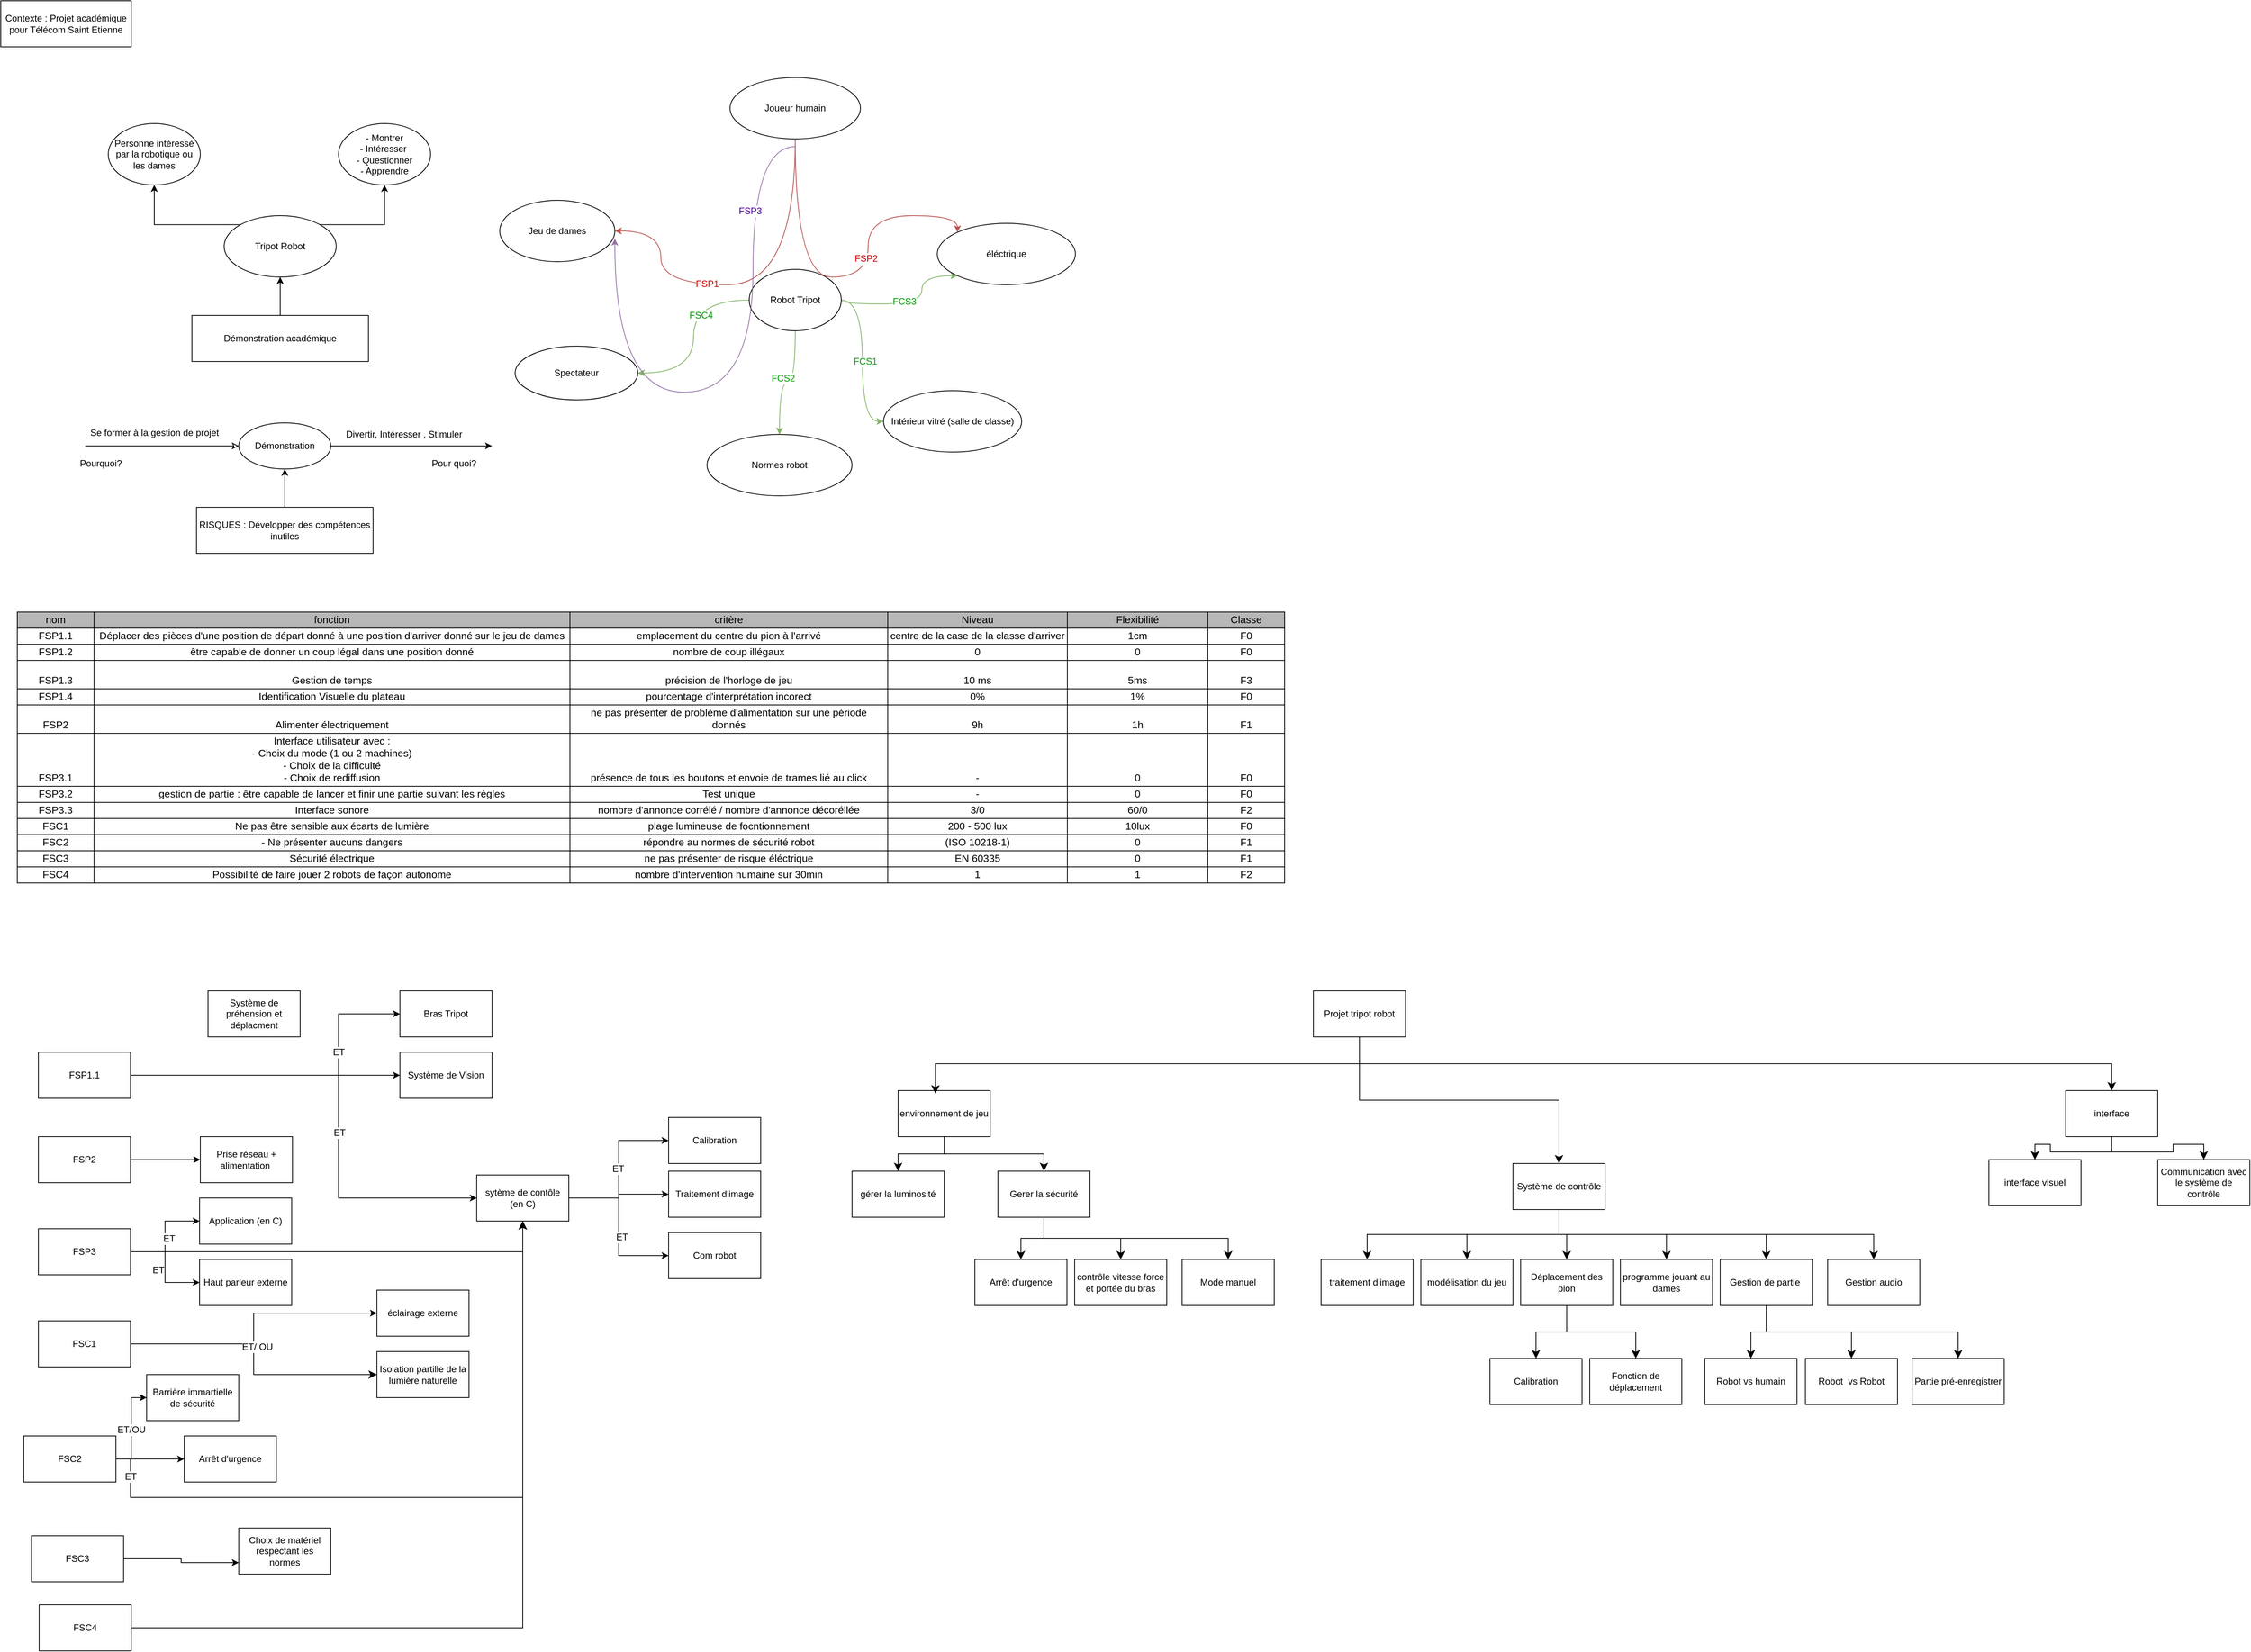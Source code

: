 <mxfile version="26.0.5">
  <diagram name="Page-1" id="pWIvuMUIT-j1xOhzZsgd">
    <mxGraphModel dx="1577" dy="1185" grid="1" gridSize="10" guides="1" tooltips="1" connect="1" arrows="1" fold="1" page="1" pageScale="1" pageWidth="827" pageHeight="1169" math="0" shadow="0">
      <root>
        <mxCell id="0" />
        <mxCell id="1" parent="0" />
        <mxCell id="mdohe5RoHkzdU5tUn_Dr-1" value="Contexte : Projet académique pour Télécom Saint Etienne" style="rounded=0;whiteSpace=wrap;html=1;" parent="1" vertex="1">
          <mxGeometry x="10" y="20" width="170" height="60" as="geometry" />
        </mxCell>
        <mxCell id="mdohe5RoHkzdU5tUn_Dr-8" style="edgeStyle=orthogonalEdgeStyle;rounded=0;orthogonalLoop=1;jettySize=auto;html=1;exitX=0.5;exitY=0;exitDx=0;exitDy=0;entryX=0.5;entryY=1;entryDx=0;entryDy=0;" parent="1" source="mdohe5RoHkzdU5tUn_Dr-2" target="mdohe5RoHkzdU5tUn_Dr-3" edge="1">
          <mxGeometry relative="1" as="geometry" />
        </mxCell>
        <mxCell id="mdohe5RoHkzdU5tUn_Dr-2" value="Démonstration académique" style="rounded=0;whiteSpace=wrap;html=1;" parent="1" vertex="1">
          <mxGeometry x="259" y="430" width="230" height="60" as="geometry" />
        </mxCell>
        <mxCell id="mdohe5RoHkzdU5tUn_Dr-9" style="edgeStyle=orthogonalEdgeStyle;rounded=0;orthogonalLoop=1;jettySize=auto;html=1;exitX=0;exitY=0;exitDx=0;exitDy=0;entryX=0.5;entryY=1;entryDx=0;entryDy=0;" parent="1" source="mdohe5RoHkzdU5tUn_Dr-3" target="mdohe5RoHkzdU5tUn_Dr-4" edge="1">
          <mxGeometry relative="1" as="geometry" />
        </mxCell>
        <mxCell id="mdohe5RoHkzdU5tUn_Dr-10" style="edgeStyle=orthogonalEdgeStyle;rounded=0;orthogonalLoop=1;jettySize=auto;html=1;exitX=1;exitY=0;exitDx=0;exitDy=0;entryX=0.5;entryY=1;entryDx=0;entryDy=0;" parent="1" source="mdohe5RoHkzdU5tUn_Dr-3" target="mdohe5RoHkzdU5tUn_Dr-5" edge="1">
          <mxGeometry relative="1" as="geometry" />
        </mxCell>
        <mxCell id="mdohe5RoHkzdU5tUn_Dr-3" value="Tripot Robot" style="ellipse;whiteSpace=wrap;html=1;" parent="1" vertex="1">
          <mxGeometry x="301" y="300" width="146" height="80" as="geometry" />
        </mxCell>
        <mxCell id="mdohe5RoHkzdU5tUn_Dr-4" value="Personne intéressé par la robotique ou les dames" style="ellipse;whiteSpace=wrap;html=1;" parent="1" vertex="1">
          <mxGeometry x="150" y="180" width="120" height="80" as="geometry" />
        </mxCell>
        <mxCell id="mdohe5RoHkzdU5tUn_Dr-5" value="- Montrer&lt;div&gt;- Intéresser&amp;nbsp;&lt;/div&gt;&lt;div&gt;- Questionner&lt;/div&gt;&lt;div&gt;- Apprendre&lt;/div&gt;" style="ellipse;whiteSpace=wrap;html=1;" parent="1" vertex="1">
          <mxGeometry x="450" y="180" width="120" height="80" as="geometry" />
        </mxCell>
        <mxCell id="mdohe5RoHkzdU5tUn_Dr-24" style="edgeStyle=orthogonalEdgeStyle;rounded=0;orthogonalLoop=1;jettySize=auto;html=1;exitX=0;exitY=0.5;exitDx=0;exitDy=0;startArrow=classic;startFill=0;endArrow=none;endFill=0;" parent="1" source="mdohe5RoHkzdU5tUn_Dr-6" edge="1">
          <mxGeometry relative="1" as="geometry">
            <mxPoint x="120" y="600" as="targetPoint" />
          </mxGeometry>
        </mxCell>
        <mxCell id="mdohe5RoHkzdU5tUn_Dr-25" style="edgeStyle=orthogonalEdgeStyle;rounded=0;orthogonalLoop=1;jettySize=auto;html=1;exitX=1;exitY=0.5;exitDx=0;exitDy=0;" parent="1" source="mdohe5RoHkzdU5tUn_Dr-6" edge="1">
          <mxGeometry relative="1" as="geometry">
            <mxPoint x="650" y="600" as="targetPoint" />
          </mxGeometry>
        </mxCell>
        <mxCell id="mdohe5RoHkzdU5tUn_Dr-6" value="Démonstration" style="ellipse;whiteSpace=wrap;html=1;" parent="1" vertex="1">
          <mxGeometry x="320" y="570" width="120" height="60" as="geometry" />
        </mxCell>
        <mxCell id="mdohe5RoHkzdU5tUn_Dr-23" style="edgeStyle=orthogonalEdgeStyle;rounded=0;orthogonalLoop=1;jettySize=auto;html=1;exitX=0.5;exitY=0;exitDx=0;exitDy=0;entryX=0.5;entryY=1;entryDx=0;entryDy=0;" parent="1" source="mdohe5RoHkzdU5tUn_Dr-7" target="mdohe5RoHkzdU5tUn_Dr-6" edge="1">
          <mxGeometry relative="1" as="geometry" />
        </mxCell>
        <mxCell id="mdohe5RoHkzdU5tUn_Dr-7" value="RISQUES : Développer des compétences inutiles" style="rounded=0;whiteSpace=wrap;html=1;" parent="1" vertex="1">
          <mxGeometry x="265" y="680" width="230" height="60" as="geometry" />
        </mxCell>
        <mxCell id="mdohe5RoHkzdU5tUn_Dr-26" value="Se former à la gestion de projet" style="text;html=1;align=center;verticalAlign=middle;resizable=0;points=[];autosize=1;strokeColor=none;fillColor=none;" parent="1" vertex="1">
          <mxGeometry x="115" y="568" width="190" height="30" as="geometry" />
        </mxCell>
        <mxCell id="mdohe5RoHkzdU5tUn_Dr-27" value="Divertir, Intéresser , Stimuler" style="text;html=1;align=center;verticalAlign=middle;resizable=0;points=[];autosize=1;strokeColor=none;fillColor=none;" parent="1" vertex="1">
          <mxGeometry x="450" y="570" width="170" height="30" as="geometry" />
        </mxCell>
        <mxCell id="mdohe5RoHkzdU5tUn_Dr-28" value="Pourquoi?" style="text;html=1;align=center;verticalAlign=middle;resizable=0;points=[];autosize=1;strokeColor=none;fillColor=none;" parent="1" vertex="1">
          <mxGeometry x="100" y="608" width="80" height="30" as="geometry" />
        </mxCell>
        <mxCell id="mdohe5RoHkzdU5tUn_Dr-29" value="Pour quoi?" style="text;html=1;align=center;verticalAlign=middle;resizable=0;points=[];autosize=1;strokeColor=none;fillColor=none;" parent="1" vertex="1">
          <mxGeometry x="560" y="608" width="80" height="30" as="geometry" />
        </mxCell>
        <mxCell id="mdohe5RoHkzdU5tUn_Dr-38" style="edgeStyle=orthogonalEdgeStyle;rounded=0;orthogonalLoop=1;jettySize=auto;html=1;exitX=1;exitY=0.5;exitDx=0;exitDy=0;entryX=0;entryY=0.5;entryDx=0;entryDy=0;curved=1;fillColor=#d5e8d4;strokeColor=#82b366;" parent="1" source="mdohe5RoHkzdU5tUn_Dr-30" target="mdohe5RoHkzdU5tUn_Dr-34" edge="1">
          <mxGeometry relative="1" as="geometry" />
        </mxCell>
        <mxCell id="_yf6G-bzq4-rHUXp4GzS-12" value="&lt;font style=&quot;color: rgb(0, 153, 0);&quot;&gt;FCS1&lt;/font&gt;" style="edgeLabel;html=1;align=center;verticalAlign=middle;resizable=0;points=[];fontSize=12;" vertex="1" connectable="0" parent="mdohe5RoHkzdU5tUn_Dr-38">
          <mxGeometry x="0.006" y="3" relative="1" as="geometry">
            <mxPoint as="offset" />
          </mxGeometry>
        </mxCell>
        <mxCell id="mdohe5RoHkzdU5tUn_Dr-41" style="edgeStyle=orthogonalEdgeStyle;rounded=0;orthogonalLoop=1;jettySize=auto;html=1;exitX=0;exitY=0.5;exitDx=0;exitDy=0;entryX=1;entryY=0.5;entryDx=0;entryDy=0;curved=1;fillColor=#d5e8d4;strokeColor=#82b366;" parent="1" source="mdohe5RoHkzdU5tUn_Dr-30" target="mdohe5RoHkzdU5tUn_Dr-32" edge="1">
          <mxGeometry relative="1" as="geometry" />
        </mxCell>
        <mxCell id="_yf6G-bzq4-rHUXp4GzS-11" value="&lt;font style=&quot;color: rgb(0, 153, 0);&quot;&gt;FSC4&lt;/font&gt;" style="edgeLabel;html=1;align=center;verticalAlign=middle;resizable=0;points=[];fontSize=12;" vertex="1" connectable="0" parent="mdohe5RoHkzdU5tUn_Dr-41">
          <mxGeometry x="-0.232" y="9" relative="1" as="geometry">
            <mxPoint as="offset" />
          </mxGeometry>
        </mxCell>
        <mxCell id="mdohe5RoHkzdU5tUn_Dr-46" style="edgeStyle=orthogonalEdgeStyle;rounded=0;orthogonalLoop=1;jettySize=auto;html=1;exitX=0.5;exitY=1;exitDx=0;exitDy=0;fillColor=#d5e8d4;strokeColor=#82b366;curved=1;" parent="1" source="mdohe5RoHkzdU5tUn_Dr-30" target="mdohe5RoHkzdU5tUn_Dr-35" edge="1">
          <mxGeometry relative="1" as="geometry" />
        </mxCell>
        <mxCell id="_yf6G-bzq4-rHUXp4GzS-10" value="&lt;font style=&quot;color: rgb(0, 153, 0);&quot;&gt;FCS2&lt;/font&gt;" style="edgeLabel;html=1;align=center;verticalAlign=middle;resizable=0;points=[];fontSize=12;" vertex="1" connectable="0" parent="mdohe5RoHkzdU5tUn_Dr-46">
          <mxGeometry x="0.083" y="-6" relative="1" as="geometry">
            <mxPoint as="offset" />
          </mxGeometry>
        </mxCell>
        <mxCell id="mdohe5RoHkzdU5tUn_Dr-47" style="edgeStyle=orthogonalEdgeStyle;rounded=0;orthogonalLoop=1;jettySize=auto;html=1;exitX=1;exitY=0.5;exitDx=0;exitDy=0;entryX=0;entryY=1;entryDx=0;entryDy=0;curved=1;fillColor=#d5e8d4;strokeColor=#82b366;" parent="1" source="mdohe5RoHkzdU5tUn_Dr-30" target="mdohe5RoHkzdU5tUn_Dr-36" edge="1">
          <mxGeometry relative="1" as="geometry">
            <Array as="points">
              <mxPoint x="1210" y="415" />
              <mxPoint x="1210" y="378" />
            </Array>
          </mxGeometry>
        </mxCell>
        <mxCell id="_yf6G-bzq4-rHUXp4GzS-9" value="&lt;font style=&quot;color: rgb(0, 153, 0);&quot;&gt;FCS3&lt;/font&gt;" style="edgeLabel;html=1;align=center;verticalAlign=middle;resizable=0;points=[];fontSize=12;" vertex="1" connectable="0" parent="mdohe5RoHkzdU5tUn_Dr-47">
          <mxGeometry x="-0.106" y="3" relative="1" as="geometry">
            <mxPoint as="offset" />
          </mxGeometry>
        </mxCell>
        <mxCell id="mdohe5RoHkzdU5tUn_Dr-30" value="Robot Tripot" style="ellipse;whiteSpace=wrap;html=1;" parent="1" vertex="1">
          <mxGeometry x="985" y="370" width="120" height="80" as="geometry" />
        </mxCell>
        <mxCell id="mdohe5RoHkzdU5tUn_Dr-49" style="edgeStyle=orthogonalEdgeStyle;rounded=0;orthogonalLoop=1;jettySize=auto;html=1;exitX=0.5;exitY=1;exitDx=0;exitDy=0;entryX=1;entryY=0.5;entryDx=0;entryDy=0;fillColor=#f8cecc;strokeColor=#b85450;curved=1;" parent="1" edge="1">
          <mxGeometry relative="1" as="geometry">
            <mxPoint x="1045" y="199.93" as="sourcePoint" />
            <mxPoint x="810" y="319.93" as="targetPoint" />
            <Array as="points">
              <mxPoint x="1045" y="389.93" />
              <mxPoint x="870" y="389.93" />
              <mxPoint x="870" y="319.93" />
            </Array>
          </mxGeometry>
        </mxCell>
        <mxCell id="_yf6G-bzq4-rHUXp4GzS-14" value="&lt;font style=&quot;color: rgb(204, 0, 0);&quot;&gt;FSP1&lt;/font&gt;" style="edgeLabel;html=1;align=center;verticalAlign=middle;resizable=0;points=[];fontSize=12;" vertex="1" connectable="0" parent="mdohe5RoHkzdU5tUn_Dr-49">
          <mxGeometry x="0.235" y="-1" relative="1" as="geometry">
            <mxPoint as="offset" />
          </mxGeometry>
        </mxCell>
        <mxCell id="mdohe5RoHkzdU5tUn_Dr-53" style="edgeStyle=orthogonalEdgeStyle;rounded=0;orthogonalLoop=1;jettySize=auto;html=1;exitX=0.5;exitY=1;exitDx=0;exitDy=0;entryX=1;entryY=0.5;entryDx=0;entryDy=0;curved=1;fillColor=#e1d5e7;strokeColor=#9673a6;" parent="1" edge="1">
          <mxGeometry relative="1" as="geometry">
            <mxPoint x="1045" y="210" as="sourcePoint" />
            <mxPoint x="810" y="330" as="targetPoint" />
            <Array as="points">
              <mxPoint x="990" y="210" />
              <mxPoint x="990" y="530" />
              <mxPoint x="810" y="530" />
            </Array>
          </mxGeometry>
        </mxCell>
        <mxCell id="_yf6G-bzq4-rHUXp4GzS-15" value="&lt;font style=&quot;color: rgb(76, 0, 153);&quot;&gt;FSP3&lt;/font&gt;" style="edgeLabel;html=1;align=center;verticalAlign=middle;resizable=0;points=[];fontSize=12;" vertex="1" connectable="0" parent="mdohe5RoHkzdU5tUn_Dr-53">
          <mxGeometry x="-0.633" y="-4" relative="1" as="geometry">
            <mxPoint as="offset" />
          </mxGeometry>
        </mxCell>
        <mxCell id="mdohe5RoHkzdU5tUn_Dr-31" value="Joueur humain" style="ellipse;whiteSpace=wrap;html=1;" parent="1" vertex="1">
          <mxGeometry x="960" y="120" width="170" height="80" as="geometry" />
        </mxCell>
        <mxCell id="mdohe5RoHkzdU5tUn_Dr-32" value="Spectateur" style="ellipse;whiteSpace=wrap;html=1;" parent="1" vertex="1">
          <mxGeometry x="680" y="470" width="160" height="70" as="geometry" />
        </mxCell>
        <mxCell id="mdohe5RoHkzdU5tUn_Dr-33" value="Jeu de dames" style="ellipse;whiteSpace=wrap;html=1;" parent="1" vertex="1">
          <mxGeometry x="660" y="280" width="150" height="80" as="geometry" />
        </mxCell>
        <mxCell id="mdohe5RoHkzdU5tUn_Dr-34" value="Intérieur vitré (salle de classe)" style="ellipse;whiteSpace=wrap;html=1;" parent="1" vertex="1">
          <mxGeometry x="1160" y="528" width="180" height="80" as="geometry" />
        </mxCell>
        <mxCell id="mdohe5RoHkzdU5tUn_Dr-35" value="Normes robot" style="ellipse;whiteSpace=wrap;html=1;" parent="1" vertex="1">
          <mxGeometry x="930" y="585" width="189" height="80" as="geometry" />
        </mxCell>
        <mxCell id="mdohe5RoHkzdU5tUn_Dr-36" value="éléctrique" style="ellipse;whiteSpace=wrap;html=1;" parent="1" vertex="1">
          <mxGeometry x="1230" y="310" width="180" height="80" as="geometry" />
        </mxCell>
        <mxCell id="mdohe5RoHkzdU5tUn_Dr-48" style="edgeStyle=orthogonalEdgeStyle;rounded=0;orthogonalLoop=1;jettySize=auto;html=1;exitX=0.5;exitY=1;exitDx=0;exitDy=0;entryX=0;entryY=0;entryDx=0;entryDy=0;fillColor=#f8cecc;strokeColor=#b85450;curved=1;" parent="1" source="mdohe5RoHkzdU5tUn_Dr-31" target="mdohe5RoHkzdU5tUn_Dr-36" edge="1">
          <mxGeometry relative="1" as="geometry">
            <Array as="points">
              <mxPoint x="1045" y="380" />
              <mxPoint x="1140" y="380" />
              <mxPoint x="1140" y="300" />
              <mxPoint x="1257" y="300" />
            </Array>
          </mxGeometry>
        </mxCell>
        <mxCell id="_yf6G-bzq4-rHUXp4GzS-13" value="&lt;font style=&quot;color: rgb(204, 0, 0);&quot;&gt;FSP2&lt;/font&gt;" style="edgeLabel;html=1;align=center;verticalAlign=middle;resizable=0;points=[];fontSize=12;" vertex="1" connectable="0" parent="mdohe5RoHkzdU5tUn_Dr-48">
          <mxGeometry x="0.214" y="3" relative="1" as="geometry">
            <mxPoint as="offset" />
          </mxGeometry>
        </mxCell>
        <mxCell id="mdohe5RoHkzdU5tUn_Dr-71" style="edgeStyle=orthogonalEdgeStyle;rounded=0;orthogonalLoop=1;jettySize=auto;html=1;exitX=1;exitY=0.5;exitDx=0;exitDy=0;" parent="1" source="mdohe5RoHkzdU5tUn_Dr-54" target="mdohe5RoHkzdU5tUn_Dr-63" edge="1">
          <mxGeometry relative="1" as="geometry" />
        </mxCell>
        <mxCell id="mdohe5RoHkzdU5tUn_Dr-72" style="edgeStyle=orthogonalEdgeStyle;rounded=0;orthogonalLoop=1;jettySize=auto;html=1;exitX=1;exitY=0.5;exitDx=0;exitDy=0;entryX=0;entryY=0.5;entryDx=0;entryDy=0;" parent="1" source="mdohe5RoHkzdU5tUn_Dr-54" target="mdohe5RoHkzdU5tUn_Dr-62" edge="1">
          <mxGeometry relative="1" as="geometry">
            <Array as="points">
              <mxPoint x="450" y="1420" />
              <mxPoint x="450" y="1340" />
            </Array>
          </mxGeometry>
        </mxCell>
        <mxCell id="_yf6G-bzq4-rHUXp4GzS-18" value="ET" style="edgeLabel;html=1;align=center;verticalAlign=middle;resizable=0;points=[];fontSize=12;" vertex="1" connectable="0" parent="mdohe5RoHkzdU5tUn_Dr-72">
          <mxGeometry x="0.4" relative="1" as="geometry">
            <mxPoint as="offset" />
          </mxGeometry>
        </mxCell>
        <mxCell id="mdohe5RoHkzdU5tUn_Dr-73" style="edgeStyle=orthogonalEdgeStyle;rounded=0;orthogonalLoop=1;jettySize=auto;html=1;exitX=1;exitY=0.5;exitDx=0;exitDy=0;entryX=0;entryY=0.5;entryDx=0;entryDy=0;" parent="1" source="mdohe5RoHkzdU5tUn_Dr-54" target="mdohe5RoHkzdU5tUn_Dr-64" edge="1">
          <mxGeometry relative="1" as="geometry">
            <Array as="points">
              <mxPoint x="450" y="1420" />
              <mxPoint x="450" y="1580" />
            </Array>
          </mxGeometry>
        </mxCell>
        <mxCell id="_yf6G-bzq4-rHUXp4GzS-19" value="ET" style="edgeLabel;html=1;align=center;verticalAlign=middle;resizable=0;points=[];fontSize=12;" vertex="1" connectable="0" parent="mdohe5RoHkzdU5tUn_Dr-73">
          <mxGeometry x="0.132" y="1" relative="1" as="geometry">
            <mxPoint as="offset" />
          </mxGeometry>
        </mxCell>
        <mxCell id="mdohe5RoHkzdU5tUn_Dr-54" value="FSP1.1" style="rounded=0;whiteSpace=wrap;html=1;" parent="1" vertex="1">
          <mxGeometry x="59" y="1390" width="120" height="60" as="geometry" />
        </mxCell>
        <mxCell id="mdohe5RoHkzdU5tUn_Dr-75" style="edgeStyle=orthogonalEdgeStyle;rounded=0;orthogonalLoop=1;jettySize=auto;html=1;exitX=1;exitY=0.5;exitDx=0;exitDy=0;entryX=0;entryY=0.5;entryDx=0;entryDy=0;" parent="1" source="mdohe5RoHkzdU5tUn_Dr-55" target="mdohe5RoHkzdU5tUn_Dr-74" edge="1">
          <mxGeometry relative="1" as="geometry" />
        </mxCell>
        <mxCell id="mdohe5RoHkzdU5tUn_Dr-55" value="FSP2" style="rounded=0;whiteSpace=wrap;html=1;" parent="1" vertex="1">
          <mxGeometry x="59" y="1500" width="120" height="60" as="geometry" />
        </mxCell>
        <mxCell id="mdohe5RoHkzdU5tUn_Dr-78" style="edgeStyle=orthogonalEdgeStyle;rounded=0;orthogonalLoop=1;jettySize=auto;html=1;exitX=1;exitY=0.5;exitDx=0;exitDy=0;" parent="1" source="mdohe5RoHkzdU5tUn_Dr-56" target="mdohe5RoHkzdU5tUn_Dr-76" edge="1">
          <mxGeometry relative="1" as="geometry" />
        </mxCell>
        <mxCell id="_yf6G-bzq4-rHUXp4GzS-20" value="ET" style="edgeLabel;html=1;align=center;verticalAlign=middle;resizable=0;points=[];fontSize=12;" vertex="1" connectable="0" parent="mdohe5RoHkzdU5tUn_Dr-78">
          <mxGeometry x="-0.05" y="-5" relative="1" as="geometry">
            <mxPoint as="offset" />
          </mxGeometry>
        </mxCell>
        <mxCell id="mdohe5RoHkzdU5tUn_Dr-89" style="edgeStyle=orthogonalEdgeStyle;rounded=0;orthogonalLoop=1;jettySize=auto;html=1;exitX=1;exitY=0.5;exitDx=0;exitDy=0;entryX=0;entryY=0.5;entryDx=0;entryDy=0;" parent="1" source="mdohe5RoHkzdU5tUn_Dr-56" target="mdohe5RoHkzdU5tUn_Dr-88" edge="1">
          <mxGeometry relative="1" as="geometry" />
        </mxCell>
        <mxCell id="_yf6G-bzq4-rHUXp4GzS-21" value="ET" style="edgeLabel;html=1;align=center;verticalAlign=middle;resizable=0;points=[];fontSize=12;" vertex="1" connectable="0" parent="mdohe5RoHkzdU5tUn_Dr-89">
          <mxGeometry x="0.052" y="-9" relative="1" as="geometry">
            <mxPoint as="offset" />
          </mxGeometry>
        </mxCell>
        <mxCell id="_yf6G-bzq4-rHUXp4GzS-8" style="edgeStyle=orthogonalEdgeStyle;rounded=0;orthogonalLoop=1;jettySize=auto;html=1;exitX=1;exitY=0.5;exitDx=0;exitDy=0;entryX=0.5;entryY=1;entryDx=0;entryDy=0;fontSize=12;startSize=8;endSize=8;" edge="1" parent="1" source="mdohe5RoHkzdU5tUn_Dr-56" target="mdohe5RoHkzdU5tUn_Dr-64">
          <mxGeometry relative="1" as="geometry" />
        </mxCell>
        <mxCell id="mdohe5RoHkzdU5tUn_Dr-56" value="FSP3" style="rounded=0;whiteSpace=wrap;html=1;" parent="1" vertex="1">
          <mxGeometry x="59" y="1620" width="120" height="60" as="geometry" />
        </mxCell>
        <mxCell id="mdohe5RoHkzdU5tUn_Dr-79" style="edgeStyle=orthogonalEdgeStyle;rounded=0;orthogonalLoop=1;jettySize=auto;html=1;exitX=1;exitY=0.5;exitDx=0;exitDy=0;entryX=0;entryY=0.5;entryDx=0;entryDy=0;" parent="1" source="mdohe5RoHkzdU5tUn_Dr-57" target="mdohe5RoHkzdU5tUn_Dr-77" edge="1">
          <mxGeometry relative="1" as="geometry" />
        </mxCell>
        <mxCell id="_yf6G-bzq4-rHUXp4GzS-23" style="edgeStyle=orthogonalEdgeStyle;rounded=0;orthogonalLoop=1;jettySize=auto;html=1;exitX=1;exitY=0.5;exitDx=0;exitDy=0;entryX=0;entryY=0.5;entryDx=0;entryDy=0;fontSize=12;startSize=8;endSize=8;" edge="1" parent="1" source="mdohe5RoHkzdU5tUn_Dr-57" target="_yf6G-bzq4-rHUXp4GzS-22">
          <mxGeometry relative="1" as="geometry" />
        </mxCell>
        <mxCell id="_yf6G-bzq4-rHUXp4GzS-24" value="ET/ OU" style="edgeLabel;html=1;align=center;verticalAlign=middle;resizable=0;points=[];fontSize=12;" vertex="1" connectable="0" parent="_yf6G-bzq4-rHUXp4GzS-23">
          <mxGeometry x="-0.092" y="4" relative="1" as="geometry">
            <mxPoint as="offset" />
          </mxGeometry>
        </mxCell>
        <mxCell id="mdohe5RoHkzdU5tUn_Dr-57" value="FSC1" style="rounded=0;whiteSpace=wrap;html=1;" parent="1" vertex="1">
          <mxGeometry x="59" y="1740" width="120" height="60" as="geometry" />
        </mxCell>
        <mxCell id="mdohe5RoHkzdU5tUn_Dr-82" style="edgeStyle=orthogonalEdgeStyle;rounded=0;orthogonalLoop=1;jettySize=auto;html=1;exitX=1;exitY=0.5;exitDx=0;exitDy=0;entryX=0;entryY=0.5;entryDx=0;entryDy=0;" parent="1" source="mdohe5RoHkzdU5tUn_Dr-58" target="mdohe5RoHkzdU5tUn_Dr-80" edge="1">
          <mxGeometry relative="1" as="geometry" />
        </mxCell>
        <mxCell id="_yf6G-bzq4-rHUXp4GzS-28" value="ET/OU" style="edgeLabel;html=1;align=center;verticalAlign=middle;resizable=0;points=[];fontSize=12;" vertex="1" connectable="0" parent="mdohe5RoHkzdU5tUn_Dr-82">
          <mxGeometry x="-0.021" relative="1" as="geometry">
            <mxPoint as="offset" />
          </mxGeometry>
        </mxCell>
        <mxCell id="mdohe5RoHkzdU5tUn_Dr-83" style="edgeStyle=orthogonalEdgeStyle;rounded=0;orthogonalLoop=1;jettySize=auto;html=1;exitX=1;exitY=0.5;exitDx=0;exitDy=0;entryX=0;entryY=0.5;entryDx=0;entryDy=0;" parent="1" source="mdohe5RoHkzdU5tUn_Dr-58" target="mdohe5RoHkzdU5tUn_Dr-81" edge="1">
          <mxGeometry relative="1" as="geometry" />
        </mxCell>
        <mxCell id="_yf6G-bzq4-rHUXp4GzS-7" style="edgeStyle=orthogonalEdgeStyle;rounded=0;orthogonalLoop=1;jettySize=auto;html=1;exitX=1;exitY=0.5;exitDx=0;exitDy=0;entryX=0.5;entryY=1;entryDx=0;entryDy=0;fontSize=12;startSize=8;endSize=8;" edge="1" parent="1" source="mdohe5RoHkzdU5tUn_Dr-58" target="mdohe5RoHkzdU5tUn_Dr-64">
          <mxGeometry relative="1" as="geometry">
            <Array as="points">
              <mxPoint x="179" y="1970" />
              <mxPoint x="690" y="1970" />
            </Array>
          </mxGeometry>
        </mxCell>
        <mxCell id="_yf6G-bzq4-rHUXp4GzS-27" value="ET" style="edgeLabel;html=1;align=center;verticalAlign=middle;resizable=0;points=[];fontSize=12;" vertex="1" connectable="0" parent="_yf6G-bzq4-rHUXp4GzS-7">
          <mxGeometry x="-0.911" relative="1" as="geometry">
            <mxPoint as="offset" />
          </mxGeometry>
        </mxCell>
        <mxCell id="mdohe5RoHkzdU5tUn_Dr-58" value="FSC2" style="rounded=0;whiteSpace=wrap;html=1;" parent="1" vertex="1">
          <mxGeometry x="40" y="1890" width="120" height="60" as="geometry" />
        </mxCell>
        <mxCell id="mdohe5RoHkzdU5tUn_Dr-86" style="edgeStyle=orthogonalEdgeStyle;rounded=0;orthogonalLoop=1;jettySize=auto;html=1;exitX=1;exitY=0.5;exitDx=0;exitDy=0;entryX=0;entryY=0.75;entryDx=0;entryDy=0;" parent="1" source="mdohe5RoHkzdU5tUn_Dr-59" target="mdohe5RoHkzdU5tUn_Dr-84" edge="1">
          <mxGeometry relative="1" as="geometry" />
        </mxCell>
        <mxCell id="mdohe5RoHkzdU5tUn_Dr-59" value="FSC3" style="rounded=0;whiteSpace=wrap;html=1;" parent="1" vertex="1">
          <mxGeometry x="50" y="2020" width="120" height="60" as="geometry" />
        </mxCell>
        <mxCell id="_yf6G-bzq4-rHUXp4GzS-5" style="edgeStyle=orthogonalEdgeStyle;rounded=0;orthogonalLoop=1;jettySize=auto;html=1;exitX=1;exitY=0.5;exitDx=0;exitDy=0;entryX=0.5;entryY=1;entryDx=0;entryDy=0;fontSize=12;startSize=8;endSize=8;" edge="1" parent="1" source="mdohe5RoHkzdU5tUn_Dr-60" target="mdohe5RoHkzdU5tUn_Dr-64">
          <mxGeometry relative="1" as="geometry" />
        </mxCell>
        <mxCell id="mdohe5RoHkzdU5tUn_Dr-60" value="FSC4" style="rounded=0;whiteSpace=wrap;html=1;" parent="1" vertex="1">
          <mxGeometry x="60" y="2110" width="120" height="60" as="geometry" />
        </mxCell>
        <mxCell id="mdohe5RoHkzdU5tUn_Dr-62" value="Bras Tripot" style="rounded=0;whiteSpace=wrap;html=1;" parent="1" vertex="1">
          <mxGeometry x="530" y="1310" width="120" height="60" as="geometry" />
        </mxCell>
        <mxCell id="mdohe5RoHkzdU5tUn_Dr-63" value="Système de Vision" style="rounded=0;whiteSpace=wrap;html=1;" parent="1" vertex="1">
          <mxGeometry x="530" y="1390" width="120" height="60" as="geometry" />
        </mxCell>
        <mxCell id="mdohe5RoHkzdU5tUn_Dr-67" style="edgeStyle=orthogonalEdgeStyle;rounded=0;orthogonalLoop=1;jettySize=auto;html=1;exitX=1;exitY=0.5;exitDx=0;exitDy=0;entryX=0;entryY=0.5;entryDx=0;entryDy=0;" parent="1" source="mdohe5RoHkzdU5tUn_Dr-64" target="mdohe5RoHkzdU5tUn_Dr-65" edge="1">
          <mxGeometry relative="1" as="geometry" />
        </mxCell>
        <mxCell id="_yf6G-bzq4-rHUXp4GzS-16" value="ET" style="edgeLabel;html=1;align=center;verticalAlign=middle;resizable=0;points=[];fontSize=12;" vertex="1" connectable="0" parent="mdohe5RoHkzdU5tUn_Dr-67">
          <mxGeometry x="0.012" y="1" relative="1" as="geometry">
            <mxPoint as="offset" />
          </mxGeometry>
        </mxCell>
        <mxCell id="mdohe5RoHkzdU5tUn_Dr-68" style="edgeStyle=orthogonalEdgeStyle;rounded=0;orthogonalLoop=1;jettySize=auto;html=1;exitX=1;exitY=0.5;exitDx=0;exitDy=0;entryX=0;entryY=0.5;entryDx=0;entryDy=0;" parent="1" source="mdohe5RoHkzdU5tUn_Dr-64" target="mdohe5RoHkzdU5tUn_Dr-66" edge="1">
          <mxGeometry relative="1" as="geometry" />
        </mxCell>
        <mxCell id="mdohe5RoHkzdU5tUn_Dr-70" style="edgeStyle=orthogonalEdgeStyle;rounded=0;orthogonalLoop=1;jettySize=auto;html=1;exitX=1;exitY=0.5;exitDx=0;exitDy=0;entryX=0;entryY=0.5;entryDx=0;entryDy=0;" parent="1" source="mdohe5RoHkzdU5tUn_Dr-64" target="mdohe5RoHkzdU5tUn_Dr-69" edge="1">
          <mxGeometry relative="1" as="geometry" />
        </mxCell>
        <mxCell id="_yf6G-bzq4-rHUXp4GzS-17" value="ET" style="edgeLabel;html=1;align=center;verticalAlign=middle;resizable=0;points=[];fontSize=12;" vertex="1" connectable="0" parent="mdohe5RoHkzdU5tUn_Dr-70">
          <mxGeometry x="0.128" y="4" relative="1" as="geometry">
            <mxPoint as="offset" />
          </mxGeometry>
        </mxCell>
        <mxCell id="mdohe5RoHkzdU5tUn_Dr-64" value="sytème de contôle&lt;div&gt;(en C)&lt;/div&gt;" style="rounded=0;whiteSpace=wrap;html=1;" parent="1" vertex="1">
          <mxGeometry x="630" y="1550" width="120" height="60" as="geometry" />
        </mxCell>
        <mxCell id="mdohe5RoHkzdU5tUn_Dr-65" value="Calibration" style="rounded=0;whiteSpace=wrap;html=1;" parent="1" vertex="1">
          <mxGeometry x="880" y="1475" width="120" height="60" as="geometry" />
        </mxCell>
        <mxCell id="mdohe5RoHkzdU5tUn_Dr-66" value="Traitement d&#39;image" style="rounded=0;whiteSpace=wrap;html=1;" parent="1" vertex="1">
          <mxGeometry x="880" y="1545" width="120" height="60" as="geometry" />
        </mxCell>
        <mxCell id="mdohe5RoHkzdU5tUn_Dr-69" value="Com robot" style="rounded=0;whiteSpace=wrap;html=1;" parent="1" vertex="1">
          <mxGeometry x="880" y="1625" width="120" height="60" as="geometry" />
        </mxCell>
        <mxCell id="mdohe5RoHkzdU5tUn_Dr-74" value="Prise réseau + alimentation&amp;nbsp;" style="rounded=0;whiteSpace=wrap;html=1;" parent="1" vertex="1">
          <mxGeometry x="270" y="1500" width="120" height="60" as="geometry" />
        </mxCell>
        <mxCell id="mdohe5RoHkzdU5tUn_Dr-76" value="Application (en C)" style="rounded=0;whiteSpace=wrap;html=1;" parent="1" vertex="1">
          <mxGeometry x="269" y="1580" width="120" height="60" as="geometry" />
        </mxCell>
        <mxCell id="mdohe5RoHkzdU5tUn_Dr-77" value="éclairage externe" style="rounded=0;whiteSpace=wrap;html=1;" parent="1" vertex="1">
          <mxGeometry x="500" y="1700" width="120" height="60" as="geometry" />
        </mxCell>
        <mxCell id="mdohe5RoHkzdU5tUn_Dr-80" value="Barrière immartielle de sécurité" style="rounded=0;whiteSpace=wrap;html=1;" parent="1" vertex="1">
          <mxGeometry x="200" y="1810" width="120" height="60" as="geometry" />
        </mxCell>
        <mxCell id="mdohe5RoHkzdU5tUn_Dr-81" value="Arrêt d&#39;urgence" style="rounded=0;whiteSpace=wrap;html=1;" parent="1" vertex="1">
          <mxGeometry x="249" y="1890" width="120" height="60" as="geometry" />
        </mxCell>
        <mxCell id="mdohe5RoHkzdU5tUn_Dr-84" value="Choix de matériel respectant les normes" style="rounded=0;whiteSpace=wrap;html=1;" parent="1" vertex="1">
          <mxGeometry x="320" y="2010" width="120" height="60" as="geometry" />
        </mxCell>
        <mxCell id="mdohe5RoHkzdU5tUn_Dr-88" value="Haut parleur externe" style="rounded=0;whiteSpace=wrap;html=1;" parent="1" vertex="1">
          <mxGeometry x="269" y="1660" width="120" height="60" as="geometry" />
        </mxCell>
        <UserObject label="&lt;table xmlns=&quot;http://www.w3.org/1999/xhtml&quot; cellspacing=&quot;0&quot; cellpadding=&quot;0&quot; dir=&quot;ltr&quot; border=&quot;1&quot; style=&quot;table-layout:fixed;font-size:10pt;font-family:Arial;width:0px;border-collapse:collapse;border:none&quot; data-sheets-root=&quot;1&quot; data-sheets-baot=&quot;1&quot;&gt;&lt;colgroup&gt;&lt;col width=&quot;100&quot;&gt;&lt;col width=&quot;620&quot;&gt;&lt;col width=&quot;414&quot;&gt;&lt;col width=&quot;234&quot;&gt;&lt;col width=&quot;183&quot;&gt;&lt;col width=&quot;100&quot;&gt;&lt;/colgroup&gt;&lt;tbody&gt;&lt;tr style=&quot;height:21px;&quot;&gt;&lt;td style=&quot;border-top:1px solid #000000;border-right:1px solid #000000;border-bottom:1px solid #000000;border-left:1px solid #000000;overflow:hidden;padding:2px 3px 2px 3px;vertical-align:bottom;background-color:#b7b7b7;text-align:center;&quot;&gt;nom&lt;/td&gt;&lt;td style=&quot;border-top:1px solid #000000;border-right:1px solid #000000;border-bottom:1px solid #000000;overflow:hidden;padding:2px 3px 2px 3px;vertical-align:bottom;background-color:#b7b7b7;text-align:center;&quot;&gt;fonction&lt;/td&gt;&lt;td style=&quot;border-top:1px solid #000000;border-right:1px solid #000000;border-bottom:1px solid #000000;overflow:hidden;padding:2px 3px 2px 3px;vertical-align:bottom;background-color:#b7b7b7;text-align:center;&quot;&gt;critère&lt;/td&gt;&lt;td style=&quot;border-top:1px solid #000000;border-right:1px solid #000000;border-bottom:1px solid #000000;overflow:hidden;padding:2px 3px 2px 3px;vertical-align:bottom;background-color:#b7b7b7;text-align:center;&quot;&gt;Niveau&lt;/td&gt;&lt;td style=&quot;border-top:1px solid #000000;border-right:1px solid #000000;border-bottom:1px solid #000000;overflow:hidden;padding:2px 3px 2px 3px;vertical-align:bottom;background-color:#b7b7b7;text-align:center;&quot;&gt;Flexibilité &lt;/td&gt;&lt;td style=&quot;border-top:1px solid #000000;border-right:1px solid #000000;border-bottom:1px solid #000000;overflow:hidden;padding:2px 3px 2px 3px;vertical-align:bottom;background-color:#b7b7b7;text-align:center;&quot;&gt;Classe&lt;/td&gt;&lt;/tr&gt;&lt;tr style=&quot;height:21px;&quot;&gt;&lt;td style=&quot;border-right:1px solid #000000;border-bottom:1px solid #000000;border-left:1px solid #000000;overflow:hidden;padding:2px 3px 2px 3px;vertical-align:bottom;text-align:center;&quot;&gt;FSP1.1&lt;/td&gt;&lt;td style=&quot;border-right:1px solid #000000;border-bottom:1px solid #000000;overflow:hidden;padding:2px 3px 2px 3px;vertical-align:bottom;text-align:center;&quot;&gt; Déplacer des pièces  d&#39;une position de départ donné à une position d&#39;arriver donné sur le jeu de dames&lt;br&gt;&lt;/td&gt;&lt;td style=&quot;border-right:1px solid #000000;border-bottom:1px solid #000000;overflow:hidden;padding:2px 3px 2px 3px;vertical-align:bottom;text-align:center;&quot;&gt;emplacement du centre du pion à l&#39;arrivé&lt;/td&gt;&lt;td style=&quot;border-right:1px solid #000000;border-bottom:1px solid #000000;overflow:hidden;padding:2px 3px 2px 3px;vertical-align:bottom;text-align:center;&quot;&gt;centre de la case de la classe d&#39;arriver&lt;/td&gt;&lt;td style=&quot;border-right:1px solid #000000;border-bottom:1px solid #000000;overflow:hidden;padding:2px 3px 2px 3px;vertical-align:bottom;text-align:center;&quot;&gt;1cm&lt;/td&gt;&lt;td style=&quot;border-right:1px solid #000000;border-bottom:1px solid #000000;overflow:hidden;padding:2px 3px 2px 3px;vertical-align:bottom;text-align:center;&quot;&gt;F0&lt;/td&gt;&lt;/tr&gt;&lt;tr style=&quot;height:21px;&quot;&gt;&lt;td style=&quot;border-right:1px solid #000000;border-bottom:1px solid #000000;border-left:1px solid #000000;overflow:hidden;padding:2px 3px 2px 3px;vertical-align:bottom;text-align:center;&quot;&gt;FSP1.2&lt;/td&gt;&lt;td style=&quot;border-right:1px solid #000000;border-bottom:1px solid #000000;overflow:hidden;padding:2px 3px 2px 3px;vertical-align:bottom;text-align:center;&quot;&gt;être capable de donner  un coup légal dans une position donné&lt;/td&gt;&lt;td style=&quot;border-right:1px solid #000000;border-bottom:1px solid #000000;overflow:hidden;padding:2px 3px 2px 3px;vertical-align:bottom;text-align:center;&quot;&gt;nombre de coup illégaux&lt;/td&gt;&lt;td style=&quot;border-right:1px solid #000000;border-bottom:1px solid #000000;overflow:hidden;padding:2px 3px 2px 3px;vertical-align:bottom;text-align:center;&quot;&gt;0&lt;/td&gt;&lt;td style=&quot;border-right:1px solid #000000;border-bottom:1px solid #000000;overflow:hidden;padding:2px 3px 2px 3px;vertical-align:bottom;text-align:center;&quot;&gt;0&lt;/td&gt;&lt;td style=&quot;border-right:1px solid #000000;border-bottom:1px solid #000000;overflow:hidden;padding:2px 3px 2px 3px;vertical-align:bottom;text-align:center;&quot;&gt;F0&lt;/td&gt;&lt;/tr&gt;&lt;tr style=&quot;height:21px;&quot;&gt;&lt;td style=&quot;border-right:1px solid #000000;border-bottom:1px solid #000000;border-left:1px solid #000000;overflow:hidden;padding:2px 3px 2px 3px;vertical-align:bottom;text-align:center;&quot;&gt;FSP1.3&lt;/td&gt;&lt;td style=&quot;border-right:1px solid #000000;border-bottom:1px solid #000000;overflow:hidden;padding:2px 3px 2px 3px;vertical-align:bottom;text-align:center;&quot;&gt;&lt;br&gt; Gestion de temps &lt;/td&gt;&lt;td style=&quot;border-right:1px solid #000000;border-bottom:1px solid #000000;overflow:hidden;padding:2px 3px 2px 3px;vertical-align:bottom;text-align:center;&quot;&gt;précision de l&#39;horloge de jeu&lt;/td&gt;&lt;td style=&quot;border-right:1px solid #000000;border-bottom:1px solid #000000;overflow:hidden;padding:2px 3px 2px 3px;vertical-align:bottom;text-align:center;&quot;&gt;10 ms&lt;/td&gt;&lt;td style=&quot;border-right:1px solid #000000;border-bottom:1px solid #000000;overflow:hidden;padding:2px 3px 2px 3px;vertical-align:bottom;text-align:center;&quot;&gt;5ms&lt;/td&gt;&lt;td style=&quot;border-right:1px solid #000000;border-bottom:1px solid #000000;overflow:hidden;padding:2px 3px 2px 3px;vertical-align:bottom;text-align:center;&quot;&gt;F3&lt;/td&gt;&lt;/tr&gt;&lt;tr style=&quot;height:21px;&quot;&gt;&lt;td style=&quot;border-right:1px solid #000000;border-bottom:1px solid #000000;border-left:1px solid #000000;overflow:hidden;padding:2px 3px 2px 3px;vertical-align:bottom;text-align:center;&quot;&gt;FSP1.4&lt;/td&gt;&lt;td style=&quot;border-right:1px solid #000000;border-bottom:1px solid #000000;overflow:hidden;padding:2px 3px 2px 3px;vertical-align:bottom;text-align:center;&quot;&gt;Identification Visuelle du plateau&lt;/td&gt;&lt;td style=&quot;border-right:1px solid #000000;border-bottom:1px solid #000000;overflow:hidden;padding:2px 3px 2px 3px;vertical-align:bottom;text-align:center;&quot;&gt;pourcentage d&#39;interprétation incorect&lt;/td&gt;&lt;td style=&quot;border-right:1px solid #000000;border-bottom:1px solid #000000;overflow:hidden;padding:2px 3px 2px 3px;vertical-align:bottom;text-align:center;&quot;&gt;0%&lt;/td&gt;&lt;td style=&quot;border-right:1px solid #000000;border-bottom:1px solid #000000;overflow:hidden;padding:2px 3px 2px 3px;vertical-align:bottom;text-align:center;&quot;&gt;1%&lt;/td&gt;&lt;td style=&quot;border-right:1px solid #000000;border-bottom:1px solid #000000;overflow:hidden;padding:2px 3px 2px 3px;vertical-align:bottom;text-align:center;&quot;&gt;F0&lt;/td&gt;&lt;/tr&gt;&lt;tr style=&quot;height:21px;&quot;&gt;&lt;td style=&quot;border-right:1px solid #000000;border-bottom:1px solid #000000;border-left:1px solid #000000;overflow:hidden;padding:2px 3px 2px 3px;vertical-align:bottom;text-align:center;&quot;&gt;FSP2&lt;/td&gt;&lt;td style=&quot;border-right:1px solid #000000;border-bottom:1px solid #000000;overflow:hidden;padding:2px 3px 2px 3px;vertical-align:bottom;text-align:center;&quot;&gt;Alimenter électriquement &lt;/td&gt;&lt;td style=&quot;border-right:1px solid #000000;border-bottom:1px solid #000000;overflow:hidden;padding:2px 3px 2px 3px;vertical-align:bottom;text-align:center;&quot;&gt;ne pas présenter de problème d&#39;alimentation sur une période donnés&lt;/td&gt;&lt;td style=&quot;border-right:1px solid #000000;border-bottom:1px solid #000000;overflow:hidden;padding:2px 3px 2px 3px;vertical-align:bottom;text-align:center;&quot;&gt;9h&lt;/td&gt;&lt;td style=&quot;border-right:1px solid #000000;border-bottom:1px solid #000000;overflow:hidden;padding:2px 3px 2px 3px;vertical-align:bottom;text-align:center;&quot;&gt;1h&lt;/td&gt;&lt;td style=&quot;border-right:1px solid #000000;border-bottom:1px solid #000000;overflow:hidden;padding:2px 3px 2px 3px;vertical-align:bottom;text-align:center;&quot;&gt;F1&lt;/td&gt;&lt;/tr&gt;&lt;tr style=&quot;height:21px;&quot;&gt;&lt;td style=&quot;border-right:1px solid #000000;border-bottom:1px solid #000000;border-left:1px solid #000000;overflow:hidden;padding:2px 3px 2px 3px;vertical-align:bottom;text-align:center;&quot;&gt;FSP3.1&lt;/td&gt;&lt;td style=&quot;border-right:1px solid #000000;border-bottom:1px solid #000000;overflow:hidden;padding:2px 3px 2px 3px;vertical-align:bottom;text-align:center;&quot;&gt;Interface utilisateur avec :&lt;br&gt; - Choix du mode (1 ou 2 machines)&lt;br&gt;- Choix de la difficulté &lt;br&gt;- Choix de rediffusion &lt;/td&gt;&lt;td style=&quot;border-right:1px solid #000000;border-bottom:1px solid #000000;overflow:hidden;padding:2px 3px 2px 3px;vertical-align:bottom;text-align:center;&quot;&gt;présence de tous les boutons et envoie de trames lié au click&lt;/td&gt;&lt;td style=&quot;border-right:1px solid #000000;border-bottom:1px solid #000000;overflow:hidden;padding:2px 3px 2px 3px;vertical-align:bottom;text-align:center;&quot;&gt;-&lt;/td&gt;&lt;td style=&quot;border-right:1px solid #000000;border-bottom:1px solid #000000;overflow:hidden;padding:2px 3px 2px 3px;vertical-align:bottom;text-align:center;&quot;&gt;0&lt;/td&gt;&lt;td style=&quot;border-right:1px solid #000000;border-bottom:1px solid #000000;overflow:hidden;padding:2px 3px 2px 3px;vertical-align:bottom;text-align:center;&quot;&gt;F0&lt;/td&gt;&lt;/tr&gt;&lt;tr style=&quot;height:21px;&quot;&gt;&lt;td style=&quot;border-right:1px solid #000000;border-bottom:1px solid #000000;border-left:1px solid #000000;overflow:hidden;padding:2px 3px 2px 3px;vertical-align:bottom;text-align:center;&quot;&gt;FSP3.2&lt;/td&gt;&lt;td style=&quot;border-right:1px solid #000000;border-bottom:1px solid #000000;overflow:hidden;padding:2px 3px 2px 3px;vertical-align:bottom;text-align:center;&quot;&gt;gestion de partie : être capable de lancer et finir une partie suivant les règles&lt;/td&gt;&lt;td style=&quot;border-right:1px solid #000000;border-bottom:1px solid #000000;overflow:hidden;padding:2px 3px 2px 3px;vertical-align:bottom;text-align:center;&quot;&gt;Test unique&lt;/td&gt;&lt;td style=&quot;border-right:1px solid #000000;border-bottom:1px solid #000000;overflow:hidden;padding:2px 3px 2px 3px;vertical-align:bottom;text-align:center;&quot;&gt;-&lt;/td&gt;&lt;td style=&quot;border-right:1px solid #000000;border-bottom:1px solid #000000;overflow:hidden;padding:2px 3px 2px 3px;vertical-align:bottom;text-align:center;&quot;&gt;0&lt;/td&gt;&lt;td style=&quot;border-right:1px solid #000000;border-bottom:1px solid #000000;overflow:hidden;padding:2px 3px 2px 3px;vertical-align:bottom;text-align:center;&quot;&gt;F0&lt;/td&gt;&lt;/tr&gt;&lt;tr style=&quot;height:21px;&quot;&gt;&lt;td style=&quot;border-right:1px solid #000000;border-bottom:1px solid #000000;border-left:1px solid #000000;overflow:hidden;padding:2px 3px 2px 3px;vertical-align:bottom;text-align:center;&quot;&gt;FSP3.3&lt;/td&gt;&lt;td style=&quot;border-right:1px solid #000000;border-bottom:1px solid #000000;overflow:hidden;padding:2px 3px 2px 3px;vertical-align:bottom;text-align:center;&quot;&gt;Interface  sonore&lt;/td&gt;&lt;td style=&quot;border-right:1px solid #000000;border-bottom:1px solid #000000;overflow:hidden;padding:2px 3px 2px 3px;vertical-align:bottom;text-align:center;&quot;&gt;nombre d&#39;annonce corrélé / nombre d&#39;annonce décoréllée&lt;/td&gt;&lt;td style=&quot;border-right:1px solid #000000;border-bottom:1px solid #000000;overflow:hidden;padding:2px 3px 2px 3px;vertical-align:bottom;text-align:center;&quot;&gt;3/0&lt;/td&gt;&lt;td style=&quot;border-right:1px solid #000000;border-bottom:1px solid #000000;overflow:hidden;padding:2px 3px 2px 3px;vertical-align:bottom;text-align:center;&quot;&gt;60/0&lt;/td&gt;&lt;td style=&quot;border-right:1px solid #000000;border-bottom:1px solid #000000;overflow:hidden;padding:2px 3px 2px 3px;vertical-align:bottom;text-align:center;&quot;&gt;F2&lt;/td&gt;&lt;/tr&gt;&lt;tr style=&quot;height:21px;&quot;&gt;&lt;td style=&quot;border-right:1px solid #000000;border-bottom:1px solid #000000;border-left:1px solid #000000;overflow:hidden;padding:2px 3px 2px 3px;vertical-align:bottom;text-align:center;&quot;&gt;FSC1&lt;/td&gt;&lt;td style=&quot;border-right:1px solid #000000;border-bottom:1px solid #000000;overflow:hidden;padding:2px 3px 2px 3px;vertical-align:bottom;text-align:center;&quot;&gt;Ne pas être sensible aux écarts de lumière&lt;/td&gt;&lt;td style=&quot;border-right:1px solid #000000;border-bottom:1px solid #000000;overflow:hidden;padding:2px 3px 2px 3px;vertical-align:bottom;text-align:center;&quot;&gt;plage lumineuse de focntionnement&lt;/td&gt;&lt;td style=&quot;border-right:1px solid #000000;border-bottom:1px solid #000000;overflow:hidden;padding:2px 3px 2px 3px;vertical-align:bottom;text-align:center;&quot;&gt;200 - 500 lux&lt;/td&gt;&lt;td style=&quot;border-right:1px solid #000000;border-bottom:1px solid #000000;overflow:hidden;padding:2px 3px 2px 3px;vertical-align:bottom;text-align:center;&quot;&gt;10lux&lt;/td&gt;&lt;td style=&quot;border-right:1px solid #000000;border-bottom:1px solid #000000;overflow:hidden;padding:2px 3px 2px 3px;vertical-align:bottom;text-align:center;&quot;&gt;F0&lt;/td&gt;&lt;/tr&gt;&lt;tr style=&quot;height:21px;&quot;&gt;&lt;td style=&quot;border-right:1px solid #000000;border-bottom:1px solid #000000;border-left:1px solid #000000;overflow:hidden;padding:2px 3px 2px 3px;vertical-align:bottom;text-align:center;&quot;&gt;FSC2&lt;/td&gt;&lt;td style=&quot;border-right:1px solid #000000;border-bottom:1px solid #000000;overflow:hidden;padding:2px 3px 2px 3px;vertical-align:bottom;text-align:center;&quot;&gt;- Ne présenter aucuns dangers&lt;/td&gt;&lt;td style=&quot;border-right:1px solid #000000;border-bottom:1px solid #000000;overflow:hidden;padding:2px 3px 2px 3px;vertical-align:bottom;text-align:center;&quot;&gt;répondre au normes de sécurité robot &lt;/td&gt;&lt;td style=&quot;border-right:1px solid #000000;border-bottom:1px solid #000000;overflow:hidden;padding:2px 3px 2px 3px;vertical-align:bottom;text-align:center;&quot;&gt;(ISO 10218-1)&lt;/td&gt;&lt;td style=&quot;border-right:1px solid #000000;border-bottom:1px solid #000000;overflow:hidden;padding:2px 3px 2px 3px;vertical-align:bottom;text-align:center;&quot;&gt;0&lt;/td&gt;&lt;td style=&quot;border-right:1px solid #000000;border-bottom:1px solid #000000;overflow:hidden;padding:2px 3px 2px 3px;vertical-align:bottom;text-align:center;&quot;&gt;F1&lt;/td&gt;&lt;/tr&gt;&lt;tr style=&quot;height:21px;&quot;&gt;&lt;td style=&quot;border-right:1px solid #000000;border-bottom:1px solid #000000;border-left:1px solid #000000;overflow:hidden;padding:2px 3px 2px 3px;vertical-align:bottom;text-align:center;&quot;&gt;FSC3&lt;/td&gt;&lt;td style=&quot;border-right:1px solid #000000;border-bottom:1px solid #000000;overflow:hidden;padding:2px 3px 2px 3px;vertical-align:bottom;text-align:center;&quot;&gt;Sécurité électrique &lt;/td&gt;&lt;td style=&quot;border-right:1px solid #000000;border-bottom:1px solid #000000;overflow:hidden;padding:2px 3px 2px 3px;vertical-align:bottom;text-align:center;&quot;&gt;ne pas présenter de risque éléctrique&lt;/td&gt;&lt;td style=&quot;border-right:1px solid #000000;border-bottom:1px solid #000000;overflow:hidden;padding:2px 3px 2px 3px;vertical-align:bottom;text-align:center;&quot;&gt;EN 60335&lt;/td&gt;&lt;td style=&quot;border-right:1px solid #000000;border-bottom:1px solid #000000;overflow:hidden;padding:2px 3px 2px 3px;vertical-align:bottom;text-align:center;&quot;&gt;0&lt;/td&gt;&lt;td style=&quot;border-right:1px solid #000000;border-bottom:1px solid #000000;overflow:hidden;padding:2px 3px 2px 3px;vertical-align:bottom;text-align:center;&quot;&gt;F1&lt;/td&gt;&lt;/tr&gt;&lt;tr style=&quot;height:21px;&quot;&gt;&lt;td style=&quot;border-right:1px solid #000000;border-bottom:1px solid #000000;border-left:1px solid #000000;overflow:hidden;padding:2px 3px 2px 3px;vertical-align:bottom;text-align:center;&quot;&gt;FSC4&lt;/td&gt;&lt;td style=&quot;border-right:1px solid #000000;border-bottom:1px solid #000000;overflow:hidden;padding:2px 3px 2px 3px;vertical-align:bottom;text-align:center;&quot;&gt;Possibilité de faire jouer 2 robots de façon autonome&lt;/td&gt;&lt;td style=&quot;border-right:1px solid #000000;border-bottom:1px solid #000000;overflow:hidden;padding:2px 3px 2px 3px;vertical-align:bottom;text-align:center;&quot;&gt;nombre d&#39;intervention humaine sur 30min&lt;/td&gt;&lt;td style=&quot;border-right:1px solid #000000;border-bottom:1px solid #000000;overflow:hidden;padding:2px 3px 2px 3px;vertical-align:bottom;text-align:center;&quot;&gt;1&lt;/td&gt;&lt;td style=&quot;border-right:1px solid #000000;border-bottom:1px solid #000000;overflow:hidden;padding:2px 3px 2px 3px;vertical-align:bottom;text-align:center;&quot;&gt;1&lt;/td&gt;&lt;td style=&quot;border-right:1px solid #000000;border-bottom:1px solid #000000;overflow:hidden;padding:2px 3px 2px 3px;vertical-align:bottom;text-align:center;&quot;&gt;F2&lt;/td&gt;&lt;/tr&gt;&lt;/tbody&gt;&lt;/table&gt;" link="&lt;table xmlns=&quot;http://www.w3.org/1999/xhtml&quot; cellspacing=&quot;0&quot; cellpadding=&quot;0&quot; dir=&quot;ltr&quot; border=&quot;1&quot; style=&quot;table-layout:fixed;font-size:10pt;font-family:Arial;width:0px;border-collapse:collapse;border:none&quot; data-sheets-root=&quot;1&quot; data-sheets-baot=&quot;1&quot;&gt;&lt;colgroup&gt;&lt;col width=&quot;100&quot;&gt;&lt;col width=&quot;620&quot;&gt;&lt;col width=&quot;414&quot;&gt;&lt;col width=&quot;234&quot;&gt;&lt;col width=&quot;183&quot;&gt;&lt;col width=&quot;100&quot;&gt;&lt;/colgroup&gt;&lt;tbody&gt;&lt;tr style=&quot;height:21px;&quot;&gt;&lt;td style=&quot;border-top:1px solid #000000;border-right:1px solid #000000;border-bottom:1px solid #000000;border-left:1px solid #000000;overflow:hidden;padding:2px 3px 2px 3px;vertical-align:bottom;background-color:#b7b7b7;text-align:center;&quot;&gt;nom&lt;/td&gt;&lt;td style=&quot;border-top:1px solid #000000;border-right:1px solid #000000;border-bottom:1px solid #000000;overflow:hidden;padding:2px 3px 2px 3px;vertical-align:bottom;background-color:#b7b7b7;text-align:center;&quot;&gt;fonction&lt;/td&gt;&lt;td style=&quot;border-top:1px solid #000000;border-right:1px solid #000000;border-bottom:1px solid #000000;overflow:hidden;padding:2px 3px 2px 3px;vertical-align:bottom;background-color:#b7b7b7;text-align:center;&quot;&gt;critère&lt;/td&gt;&lt;td style=&quot;border-top:1px solid #000000;border-right:1px solid #000000;border-bottom:1px solid #000000;overflow:hidden;padding:2px 3px 2px 3px;vertical-align:bottom;background-color:#b7b7b7;text-align:center;&quot;&gt;Niveau&lt;/td&gt;&lt;td style=&quot;border-top:1px solid #000000;border-right:1px solid #000000;border-bottom:1px solid #000000;overflow:hidden;padding:2px 3px 2px 3px;vertical-align:bottom;background-color:#b7b7b7;text-align:center;&quot;&gt;Flexibilité &lt;/td&gt;&lt;td style=&quot;border-top:1px solid #000000;border-right:1px solid #000000;border-bottom:1px solid #000000;overflow:hidden;padding:2px 3px 2px 3px;vertical-align:bottom;background-color:#b7b7b7;text-align:center;&quot;&gt;Classe&lt;/td&gt;&lt;/tr&gt;&lt;tr style=&quot;height:21px;&quot;&gt;&lt;td style=&quot;border-right:1px solid #000000;border-bottom:1px solid #000000;border-left:1px solid #000000;overflow:hidden;padding:2px 3px 2px 3px;vertical-align:bottom;text-align:center;&quot;&gt;FSP1.1&lt;/td&gt;&lt;td style=&quot;border-right:1px solid #000000;border-bottom:1px solid #000000;overflow:hidden;padding:2px 3px 2px 3px;vertical-align:bottom;text-align:center;&quot;&gt; Déplacer des pièces  d&#39;une position de départ donné à une position d&#39;arriver donné sur le jeu de dames&lt;br&gt;&lt;/td&gt;&lt;td style=&quot;border-right:1px solid #000000;border-bottom:1px solid #000000;overflow:hidden;padding:2px 3px 2px 3px;vertical-align:bottom;text-align:center;&quot;&gt;emplacement du centre du pion à l&#39;arrivé&lt;/td&gt;&lt;td style=&quot;border-right:1px solid #000000;border-bottom:1px solid #000000;overflow:hidden;padding:2px 3px 2px 3px;vertical-align:bottom;text-align:center;&quot;&gt;centre de la case de la classe d&#39;arriver&lt;/td&gt;&lt;td style=&quot;border-right:1px solid #000000;border-bottom:1px solid #000000;overflow:hidden;padding:2px 3px 2px 3px;vertical-align:bottom;text-align:center;&quot;&gt;1cm&lt;/td&gt;&lt;td style=&quot;border-right:1px solid #000000;border-bottom:1px solid #000000;overflow:hidden;padding:2px 3px 2px 3px;vertical-align:bottom;text-align:center;&quot;&gt;F0&lt;/td&gt;&lt;/tr&gt;&lt;tr style=&quot;height:21px;&quot;&gt;&lt;td style=&quot;border-right:1px solid #000000;border-bottom:1px solid #000000;border-left:1px solid #000000;overflow:hidden;padding:2px 3px 2px 3px;vertical-align:bottom;text-align:center;&quot;&gt;FSP1.2&lt;/td&gt;&lt;td style=&quot;border-right:1px solid #000000;border-bottom:1px solid #000000;overflow:hidden;padding:2px 3px 2px 3px;vertical-align:bottom;text-align:center;&quot;&gt;être capable de donner  un coup légal dans une position donné&lt;/td&gt;&lt;td style=&quot;border-right:1px solid #000000;border-bottom:1px solid #000000;overflow:hidden;padding:2px 3px 2px 3px;vertical-align:bottom;text-align:center;&quot;&gt;nombre de coup illégaux&lt;/td&gt;&lt;td style=&quot;border-right:1px solid #000000;border-bottom:1px solid #000000;overflow:hidden;padding:2px 3px 2px 3px;vertical-align:bottom;text-align:center;&quot;&gt;0&lt;/td&gt;&lt;td style=&quot;border-right:1px solid #000000;border-bottom:1px solid #000000;overflow:hidden;padding:2px 3px 2px 3px;vertical-align:bottom;text-align:center;&quot;&gt;0&lt;/td&gt;&lt;td style=&quot;border-right:1px solid #000000;border-bottom:1px solid #000000;overflow:hidden;padding:2px 3px 2px 3px;vertical-align:bottom;text-align:center;&quot;&gt;F0&lt;/td&gt;&lt;/tr&gt;&lt;tr style=&quot;height:21px;&quot;&gt;&lt;td style=&quot;border-right:1px solid #000000;border-bottom:1px solid #000000;border-left:1px solid #000000;overflow:hidden;padding:2px 3px 2px 3px;vertical-align:bottom;text-align:center;&quot;&gt;FSP1.3&lt;/td&gt;&lt;td style=&quot;border-right:1px solid #000000;border-bottom:1px solid #000000;overflow:hidden;padding:2px 3px 2px 3px;vertical-align:bottom;text-align:center;&quot;&gt;&lt;br&gt; Gestion de temps &lt;/td&gt;&lt;td style=&quot;border-right:1px solid #000000;border-bottom:1px solid #000000;overflow:hidden;padding:2px 3px 2px 3px;vertical-align:bottom;text-align:center;&quot;&gt;précision de l&#39;horloge de jeu&lt;/td&gt;&lt;td style=&quot;border-right:1px solid #000000;border-bottom:1px solid #000000;overflow:hidden;padding:2px 3px 2px 3px;vertical-align:bottom;text-align:center;&quot;&gt;10 ms&lt;/td&gt;&lt;td style=&quot;border-right:1px solid #000000;border-bottom:1px solid #000000;overflow:hidden;padding:2px 3px 2px 3px;vertical-align:bottom;text-align:center;&quot;&gt;5ms&lt;/td&gt;&lt;td style=&quot;border-right:1px solid #000000;border-bottom:1px solid #000000;overflow:hidden;padding:2px 3px 2px 3px;vertical-align:bottom;text-align:center;&quot;&gt;F3&lt;/td&gt;&lt;/tr&gt;&lt;tr style=&quot;height:21px;&quot;&gt;&lt;td style=&quot;border-right:1px solid #000000;border-bottom:1px solid #000000;border-left:1px solid #000000;overflow:hidden;padding:2px 3px 2px 3px;vertical-align:bottom;text-align:center;&quot;&gt;FSP1.4&lt;/td&gt;&lt;td style=&quot;border-right:1px solid #000000;border-bottom:1px solid #000000;overflow:hidden;padding:2px 3px 2px 3px;vertical-align:bottom;text-align:center;&quot;&gt;Identification Visuelle du plateau&lt;/td&gt;&lt;td style=&quot;border-right:1px solid #000000;border-bottom:1px solid #000000;overflow:hidden;padding:2px 3px 2px 3px;vertical-align:bottom;text-align:center;&quot;&gt;pourcentage d&#39;interprétation incorect&lt;/td&gt;&lt;td style=&quot;border-right:1px solid #000000;border-bottom:1px solid #000000;overflow:hidden;padding:2px 3px 2px 3px;vertical-align:bottom;text-align:center;&quot;&gt;0%&lt;/td&gt;&lt;td style=&quot;border-right:1px solid #000000;border-bottom:1px solid #000000;overflow:hidden;padding:2px 3px 2px 3px;vertical-align:bottom;text-align:center;&quot;&gt;1%&lt;/td&gt;&lt;td style=&quot;border-right:1px solid #000000;border-bottom:1px solid #000000;overflow:hidden;padding:2px 3px 2px 3px;vertical-align:bottom;text-align:center;&quot;&gt;F0&lt;/td&gt;&lt;/tr&gt;&lt;tr style=&quot;height:21px;&quot;&gt;&lt;td style=&quot;border-right:1px solid #000000;border-bottom:1px solid #000000;border-left:1px solid #000000;overflow:hidden;padding:2px 3px 2px 3px;vertical-align:bottom;text-align:center;&quot;&gt;FSP2&lt;/td&gt;&lt;td style=&quot;border-right:1px solid #000000;border-bottom:1px solid #000000;overflow:hidden;padding:2px 3px 2px 3px;vertical-align:bottom;text-align:center;&quot;&gt;Alimenter électriquement &lt;/td&gt;&lt;td style=&quot;border-right:1px solid #000000;border-bottom:1px solid #000000;overflow:hidden;padding:2px 3px 2px 3px;vertical-align:bottom;text-align:center;&quot;&gt;ne pas présenter de problème d&#39;alimentation sur une période donnés&lt;/td&gt;&lt;td style=&quot;border-right:1px solid #000000;border-bottom:1px solid #000000;overflow:hidden;padding:2px 3px 2px 3px;vertical-align:bottom;text-align:center;&quot;&gt;9h&lt;/td&gt;&lt;td style=&quot;border-right:1px solid #000000;border-bottom:1px solid #000000;overflow:hidden;padding:2px 3px 2px 3px;vertical-align:bottom;text-align:center;&quot;&gt;1h&lt;/td&gt;&lt;td style=&quot;border-right:1px solid #000000;border-bottom:1px solid #000000;overflow:hidden;padding:2px 3px 2px 3px;vertical-align:bottom;text-align:center;&quot;&gt;F1&lt;/td&gt;&lt;/tr&gt;&lt;tr style=&quot;height:21px;&quot;&gt;&lt;td style=&quot;border-right:1px solid #000000;border-bottom:1px solid #000000;border-left:1px solid #000000;overflow:hidden;padding:2px 3px 2px 3px;vertical-align:bottom;text-align:center;&quot;&gt;FSP3.1&lt;/td&gt;&lt;td style=&quot;border-right:1px solid #000000;border-bottom:1px solid #000000;overflow:hidden;padding:2px 3px 2px 3px;vertical-align:bottom;text-align:center;&quot;&gt;Interface utilisateur avec :&lt;br&gt; - Choix du mode (1 ou 2 machines)&lt;br&gt;- Choix de la difficulté &lt;br&gt;- Choix de rediffusion &lt;/td&gt;&lt;td style=&quot;border-right:1px solid #000000;border-bottom:1px solid #000000;overflow:hidden;padding:2px 3px 2px 3px;vertical-align:bottom;text-align:center;&quot;&gt;présence de tous les boutons et envoie de trames lié au click&lt;/td&gt;&lt;td style=&quot;border-right:1px solid #000000;border-bottom:1px solid #000000;overflow:hidden;padding:2px 3px 2px 3px;vertical-align:bottom;text-align:center;&quot;&gt;-&lt;/td&gt;&lt;td style=&quot;border-right:1px solid #000000;border-bottom:1px solid #000000;overflow:hidden;padding:2px 3px 2px 3px;vertical-align:bottom;text-align:center;&quot;&gt;0&lt;/td&gt;&lt;td style=&quot;border-right:1px solid #000000;border-bottom:1px solid #000000;overflow:hidden;padding:2px 3px 2px 3px;vertical-align:bottom;text-align:center;&quot;&gt;F0&lt;/td&gt;&lt;/tr&gt;&lt;tr style=&quot;height:21px;&quot;&gt;&lt;td style=&quot;border-right:1px solid #000000;border-bottom:1px solid #000000;border-left:1px solid #000000;overflow:hidden;padding:2px 3px 2px 3px;vertical-align:bottom;text-align:center;&quot;&gt;FSP3.2&lt;/td&gt;&lt;td style=&quot;border-right:1px solid #000000;border-bottom:1px solid #000000;overflow:hidden;padding:2px 3px 2px 3px;vertical-align:bottom;text-align:center;&quot;&gt;gestion de partie : être capable de lancer et finir une partie suivant les règles&lt;/td&gt;&lt;td style=&quot;border-right:1px solid #000000;border-bottom:1px solid #000000;overflow:hidden;padding:2px 3px 2px 3px;vertical-align:bottom;text-align:center;&quot;&gt;Test unique&lt;/td&gt;&lt;td style=&quot;border-right:1px solid #000000;border-bottom:1px solid #000000;overflow:hidden;padding:2px 3px 2px 3px;vertical-align:bottom;text-align:center;&quot;&gt;-&lt;/td&gt;&lt;td style=&quot;border-right:1px solid #000000;border-bottom:1px solid #000000;overflow:hidden;padding:2px 3px 2px 3px;vertical-align:bottom;text-align:center;&quot;&gt;0&lt;/td&gt;&lt;td style=&quot;border-right:1px solid #000000;border-bottom:1px solid #000000;overflow:hidden;padding:2px 3px 2px 3px;vertical-align:bottom;text-align:center;&quot;&gt;F0&lt;/td&gt;&lt;/tr&gt;&lt;tr style=&quot;height:21px;&quot;&gt;&lt;td style=&quot;border-right:1px solid #000000;border-bottom:1px solid #000000;border-left:1px solid #000000;overflow:hidden;padding:2px 3px 2px 3px;vertical-align:bottom;text-align:center;&quot;&gt;FSP3.3&lt;/td&gt;&lt;td style=&quot;border-right:1px solid #000000;border-bottom:1px solid #000000;overflow:hidden;padding:2px 3px 2px 3px;vertical-align:bottom;text-align:center;&quot;&gt;Interface  sonore&lt;/td&gt;&lt;td style=&quot;border-right:1px solid #000000;border-bottom:1px solid #000000;overflow:hidden;padding:2px 3px 2px 3px;vertical-align:bottom;text-align:center;&quot;&gt;nombre d&#39;annonce corrélé / nombre d&#39;annonce décoréllée&lt;/td&gt;&lt;td style=&quot;border-right:1px solid #000000;border-bottom:1px solid #000000;overflow:hidden;padding:2px 3px 2px 3px;vertical-align:bottom;text-align:center;&quot;&gt;3/0&lt;/td&gt;&lt;td style=&quot;border-right:1px solid #000000;border-bottom:1px solid #000000;overflow:hidden;padding:2px 3px 2px 3px;vertical-align:bottom;text-align:center;&quot;&gt;60/0&lt;/td&gt;&lt;td style=&quot;border-right:1px solid #000000;border-bottom:1px solid #000000;overflow:hidden;padding:2px 3px 2px 3px;vertical-align:bottom;text-align:center;&quot;&gt;F2&lt;/td&gt;&lt;/tr&gt;&lt;tr style=&quot;height:21px;&quot;&gt;&lt;td style=&quot;border-right:1px solid #000000;border-bottom:1px solid #000000;border-left:1px solid #000000;overflow:hidden;padding:2px 3px 2px 3px;vertical-align:bottom;text-align:center;&quot;&gt;FSC1&lt;/td&gt;&lt;td style=&quot;border-right:1px solid #000000;border-bottom:1px solid #000000;overflow:hidden;padding:2px 3px 2px 3px;vertical-align:bottom;text-align:center;&quot;&gt;Ne pas être sensible aux écarts de lumière&lt;/td&gt;&lt;td style=&quot;border-right:1px solid #000000;border-bottom:1px solid #000000;overflow:hidden;padding:2px 3px 2px 3px;vertical-align:bottom;text-align:center;&quot;&gt;plage lumineuse de focntionnement&lt;/td&gt;&lt;td style=&quot;border-right:1px solid #000000;border-bottom:1px solid #000000;overflow:hidden;padding:2px 3px 2px 3px;vertical-align:bottom;text-align:center;&quot;&gt;200 - 500 lux&lt;/td&gt;&lt;td style=&quot;border-right:1px solid #000000;border-bottom:1px solid #000000;overflow:hidden;padding:2px 3px 2px 3px;vertical-align:bottom;text-align:center;&quot;&gt;10lux&lt;/td&gt;&lt;td style=&quot;border-right:1px solid #000000;border-bottom:1px solid #000000;overflow:hidden;padding:2px 3px 2px 3px;vertical-align:bottom;text-align:center;&quot;&gt;F0&lt;/td&gt;&lt;/tr&gt;&lt;tr style=&quot;height:21px;&quot;&gt;&lt;td style=&quot;border-right:1px solid #000000;border-bottom:1px solid #000000;border-left:1px solid #000000;overflow:hidden;padding:2px 3px 2px 3px;vertical-align:bottom;text-align:center;&quot;&gt;FSC2&lt;/td&gt;&lt;td style=&quot;border-right:1px solid #000000;border-bottom:1px solid #000000;overflow:hidden;padding:2px 3px 2px 3px;vertical-align:bottom;text-align:center;&quot;&gt;- Ne présenter aucuns dangers&lt;/td&gt;&lt;td style=&quot;border-right:1px solid #000000;border-bottom:1px solid #000000;overflow:hidden;padding:2px 3px 2px 3px;vertical-align:bottom;text-align:center;&quot;&gt;répondre au normes de sécurité robot &lt;/td&gt;&lt;td style=&quot;border-right:1px solid #000000;border-bottom:1px solid #000000;overflow:hidden;padding:2px 3px 2px 3px;vertical-align:bottom;text-align:center;&quot;&gt;(ISO 10218-1)&lt;/td&gt;&lt;td style=&quot;border-right:1px solid #000000;border-bottom:1px solid #000000;overflow:hidden;padding:2px 3px 2px 3px;vertical-align:bottom;text-align:center;&quot;&gt;0&lt;/td&gt;&lt;td style=&quot;border-right:1px solid #000000;border-bottom:1px solid #000000;overflow:hidden;padding:2px 3px 2px 3px;vertical-align:bottom;text-align:center;&quot;&gt;F1&lt;/td&gt;&lt;/tr&gt;&lt;tr style=&quot;height:21px;&quot;&gt;&lt;td style=&quot;border-right:1px solid #000000;border-bottom:1px solid #000000;border-left:1px solid #000000;overflow:hidden;padding:2px 3px 2px 3px;vertical-align:bottom;text-align:center;&quot;&gt;FSC3&lt;/td&gt;&lt;td style=&quot;border-right:1px solid #000000;border-bottom:1px solid #000000;overflow:hidden;padding:2px 3px 2px 3px;vertical-align:bottom;text-align:center;&quot;&gt;Sécurité électrique &lt;/td&gt;&lt;td style=&quot;border-right:1px solid #000000;border-bottom:1px solid #000000;overflow:hidden;padding:2px 3px 2px 3px;vertical-align:bottom;text-align:center;&quot;&gt;ne pas présenter de risque éléctrique&lt;/td&gt;&lt;td style=&quot;border-right:1px solid #000000;border-bottom:1px solid #000000;overflow:hidden;padding:2px 3px 2px 3px;vertical-align:bottom;text-align:center;&quot;&gt;EN 60335&lt;/td&gt;&lt;td style=&quot;border-right:1px solid #000000;border-bottom:1px solid #000000;overflow:hidden;padding:2px 3px 2px 3px;vertical-align:bottom;text-align:center;&quot;&gt;0&lt;/td&gt;&lt;td style=&quot;border-right:1px solid #000000;border-bottom:1px solid #000000;overflow:hidden;padding:2px 3px 2px 3px;vertical-align:bottom;text-align:center;&quot;&gt;F1&lt;/td&gt;&lt;/tr&gt;&lt;tr style=&quot;height:21px;&quot;&gt;&lt;td style=&quot;border-right:1px solid #000000;border-bottom:1px solid #000000;border-left:1px solid #000000;overflow:hidden;padding:2px 3px 2px 3px;vertical-align:bottom;text-align:center;&quot;&gt;FSC4&lt;/td&gt;&lt;td style=&quot;border-right:1px solid #000000;border-bottom:1px solid #000000;overflow:hidden;padding:2px 3px 2px 3px;vertical-align:bottom;text-align:center;&quot;&gt;Possibilité de faire jouer 2 robots de façon autonome&lt;/td&gt;&lt;td style=&quot;border-right:1px solid #000000;border-bottom:1px solid #000000;overflow:hidden;padding:2px 3px 2px 3px;vertical-align:bottom;text-align:center;&quot;&gt;nombre d&#39;intervention humaine sur 30min&lt;/td&gt;&lt;td style=&quot;border-right:1px solid #000000;border-bottom:1px solid #000000;overflow:hidden;padding:2px 3px 2px 3px;vertical-align:bottom;text-align:center;&quot;&gt;1&lt;/td&gt;&lt;td style=&quot;border-right:1px solid #000000;border-bottom:1px solid #000000;overflow:hidden;padding:2px 3px 2px 3px;vertical-align:bottom;text-align:center;&quot;&gt;1&lt;/td&gt;&lt;td style=&quot;border-right:1px solid #000000;border-bottom:1px solid #000000;overflow:hidden;padding:2px 3px 2px 3px;vertical-align:bottom;text-align:center;&quot;&gt;F2&lt;/td&gt;&lt;/tr&gt;&lt;/tbody&gt;&lt;/table&gt;" id="_yf6G-bzq4-rHUXp4GzS-1">
          <mxCell style="text;whiteSpace=wrap;html=1;" vertex="1" parent="1">
            <mxGeometry x="29" y="809" width="560" height="360" as="geometry" />
          </mxCell>
        </UserObject>
        <mxCell id="_yf6G-bzq4-rHUXp4GzS-22" value="Isolation partille de la lumière naturelle" style="rounded=0;whiteSpace=wrap;html=1;" vertex="1" parent="1">
          <mxGeometry x="500" y="1780" width="120" height="60" as="geometry" />
        </mxCell>
        <mxCell id="_yf6G-bzq4-rHUXp4GzS-36" style="edgeStyle=orthogonalEdgeStyle;rounded=0;orthogonalLoop=1;jettySize=auto;html=1;exitX=0.5;exitY=1;exitDx=0;exitDy=0;entryX=0.5;entryY=0;entryDx=0;entryDy=0;fontSize=12;startSize=8;endSize=8;" edge="1" parent="1" source="_yf6G-bzq4-rHUXp4GzS-30" target="_yf6G-bzq4-rHUXp4GzS-32">
          <mxGeometry relative="1" as="geometry" />
        </mxCell>
        <mxCell id="_yf6G-bzq4-rHUXp4GzS-37" style="edgeStyle=orthogonalEdgeStyle;rounded=0;orthogonalLoop=1;jettySize=auto;html=1;exitX=0.5;exitY=1;exitDx=0;exitDy=0;entryX=0.5;entryY=0;entryDx=0;entryDy=0;fontSize=12;startSize=8;endSize=8;" edge="1" parent="1" source="_yf6G-bzq4-rHUXp4GzS-30" target="_yf6G-bzq4-rHUXp4GzS-31">
          <mxGeometry relative="1" as="geometry" />
        </mxCell>
        <mxCell id="_yf6G-bzq4-rHUXp4GzS-30" value="Projet tripot robot" style="rounded=0;whiteSpace=wrap;html=1;" vertex="1" parent="1">
          <mxGeometry x="1720" y="1310" width="120" height="60" as="geometry" />
        </mxCell>
        <mxCell id="_yf6G-bzq4-rHUXp4GzS-55" style="edgeStyle=orthogonalEdgeStyle;rounded=0;orthogonalLoop=1;jettySize=auto;html=1;exitX=0.5;exitY=1;exitDx=0;exitDy=0;entryX=0.5;entryY=0;entryDx=0;entryDy=0;fontSize=12;startSize=8;endSize=8;" edge="1" parent="1" source="_yf6G-bzq4-rHUXp4GzS-31" target="_yf6G-bzq4-rHUXp4GzS-47">
          <mxGeometry relative="1" as="geometry" />
        </mxCell>
        <mxCell id="_yf6G-bzq4-rHUXp4GzS-56" style="edgeStyle=orthogonalEdgeStyle;rounded=0;orthogonalLoop=1;jettySize=auto;html=1;exitX=0.5;exitY=1;exitDx=0;exitDy=0;entryX=0.5;entryY=0;entryDx=0;entryDy=0;fontSize=12;startSize=8;endSize=8;" edge="1" parent="1" source="_yf6G-bzq4-rHUXp4GzS-31" target="_yf6G-bzq4-rHUXp4GzS-49">
          <mxGeometry relative="1" as="geometry" />
        </mxCell>
        <mxCell id="_yf6G-bzq4-rHUXp4GzS-57" style="edgeStyle=orthogonalEdgeStyle;rounded=0;orthogonalLoop=1;jettySize=auto;html=1;exitX=0.5;exitY=1;exitDx=0;exitDy=0;entryX=0.5;entryY=0;entryDx=0;entryDy=0;fontSize=12;startSize=8;endSize=8;" edge="1" parent="1" source="_yf6G-bzq4-rHUXp4GzS-31" target="_yf6G-bzq4-rHUXp4GzS-51">
          <mxGeometry relative="1" as="geometry" />
        </mxCell>
        <mxCell id="_yf6G-bzq4-rHUXp4GzS-58" style="edgeStyle=orthogonalEdgeStyle;rounded=0;orthogonalLoop=1;jettySize=auto;html=1;exitX=0.5;exitY=1;exitDx=0;exitDy=0;entryX=0.5;entryY=0;entryDx=0;entryDy=0;fontSize=12;startSize=8;endSize=8;" edge="1" parent="1" source="_yf6G-bzq4-rHUXp4GzS-31" target="_yf6G-bzq4-rHUXp4GzS-48">
          <mxGeometry relative="1" as="geometry" />
        </mxCell>
        <mxCell id="_yf6G-bzq4-rHUXp4GzS-65" style="edgeStyle=orthogonalEdgeStyle;rounded=0;orthogonalLoop=1;jettySize=auto;html=1;exitX=0.5;exitY=1;exitDx=0;exitDy=0;entryX=0.5;entryY=0;entryDx=0;entryDy=0;fontSize=12;startSize=8;endSize=8;" edge="1" parent="1" source="_yf6G-bzq4-rHUXp4GzS-31" target="_yf6G-bzq4-rHUXp4GzS-63">
          <mxGeometry relative="1" as="geometry" />
        </mxCell>
        <mxCell id="_yf6G-bzq4-rHUXp4GzS-66" style="edgeStyle=orthogonalEdgeStyle;rounded=0;orthogonalLoop=1;jettySize=auto;html=1;exitX=0.5;exitY=1;exitDx=0;exitDy=0;entryX=0.5;entryY=0;entryDx=0;entryDy=0;fontSize=12;startSize=8;endSize=8;" edge="1" parent="1" source="_yf6G-bzq4-rHUXp4GzS-31" target="_yf6G-bzq4-rHUXp4GzS-64">
          <mxGeometry relative="1" as="geometry" />
        </mxCell>
        <mxCell id="_yf6G-bzq4-rHUXp4GzS-31" value="Système de contrôle" style="rounded=0;whiteSpace=wrap;html=1;" vertex="1" parent="1">
          <mxGeometry x="1980" y="1535" width="120" height="60" as="geometry" />
        </mxCell>
        <mxCell id="_yf6G-bzq4-rHUXp4GzS-75" style="edgeStyle=orthogonalEdgeStyle;rounded=0;orthogonalLoop=1;jettySize=auto;html=1;exitX=0.5;exitY=1;exitDx=0;exitDy=0;entryX=0.5;entryY=0;entryDx=0;entryDy=0;fontSize=12;startSize=8;endSize=8;" edge="1" parent="1" source="_yf6G-bzq4-rHUXp4GzS-32" target="_yf6G-bzq4-rHUXp4GzS-68">
          <mxGeometry relative="1" as="geometry" />
        </mxCell>
        <mxCell id="_yf6G-bzq4-rHUXp4GzS-76" style="edgeStyle=orthogonalEdgeStyle;rounded=0;orthogonalLoop=1;jettySize=auto;html=1;exitX=0.5;exitY=1;exitDx=0;exitDy=0;entryX=0.5;entryY=0;entryDx=0;entryDy=0;fontSize=12;startSize=8;endSize=8;" edge="1" parent="1" source="_yf6G-bzq4-rHUXp4GzS-32" target="_yf6G-bzq4-rHUXp4GzS-74">
          <mxGeometry relative="1" as="geometry" />
        </mxCell>
        <mxCell id="_yf6G-bzq4-rHUXp4GzS-32" value="interface" style="rounded=0;whiteSpace=wrap;html=1;" vertex="1" parent="1">
          <mxGeometry x="2700" y="1440" width="120" height="60" as="geometry" />
        </mxCell>
        <mxCell id="_yf6G-bzq4-rHUXp4GzS-40" style="edgeStyle=orthogonalEdgeStyle;rounded=0;orthogonalLoop=1;jettySize=auto;html=1;exitX=0.5;exitY=1;exitDx=0;exitDy=0;entryX=0.5;entryY=0;entryDx=0;entryDy=0;fontSize=12;startSize=8;endSize=8;" edge="1" parent="1" source="_yf6G-bzq4-rHUXp4GzS-33" target="_yf6G-bzq4-rHUXp4GzS-39">
          <mxGeometry relative="1" as="geometry" />
        </mxCell>
        <mxCell id="_yf6G-bzq4-rHUXp4GzS-41" style="edgeStyle=orthogonalEdgeStyle;rounded=0;orthogonalLoop=1;jettySize=auto;html=1;exitX=0.5;exitY=1;exitDx=0;exitDy=0;entryX=0.5;entryY=0;entryDx=0;entryDy=0;fontSize=12;startSize=8;endSize=8;" edge="1" parent="1" source="_yf6G-bzq4-rHUXp4GzS-33" target="_yf6G-bzq4-rHUXp4GzS-38">
          <mxGeometry relative="1" as="geometry" />
        </mxCell>
        <mxCell id="_yf6G-bzq4-rHUXp4GzS-33" value="environnement de jeu" style="rounded=0;whiteSpace=wrap;html=1;" vertex="1" parent="1">
          <mxGeometry x="1179" y="1440" width="120" height="60" as="geometry" />
        </mxCell>
        <mxCell id="_yf6G-bzq4-rHUXp4GzS-34" style="edgeStyle=orthogonalEdgeStyle;rounded=0;orthogonalLoop=1;jettySize=auto;html=1;exitX=0.5;exitY=1;exitDx=0;exitDy=0;entryX=0.405;entryY=0.065;entryDx=0;entryDy=0;entryPerimeter=0;fontSize=12;startSize=8;endSize=8;" edge="1" parent="1" source="_yf6G-bzq4-rHUXp4GzS-30" target="_yf6G-bzq4-rHUXp4GzS-33">
          <mxGeometry relative="1" as="geometry" />
        </mxCell>
        <mxCell id="_yf6G-bzq4-rHUXp4GzS-44" style="edgeStyle=orthogonalEdgeStyle;rounded=0;orthogonalLoop=1;jettySize=auto;html=1;exitX=0.5;exitY=1;exitDx=0;exitDy=0;entryX=0.5;entryY=0;entryDx=0;entryDy=0;fontSize=12;startSize=8;endSize=8;" edge="1" parent="1" source="_yf6G-bzq4-rHUXp4GzS-38" target="_yf6G-bzq4-rHUXp4GzS-42">
          <mxGeometry relative="1" as="geometry" />
        </mxCell>
        <mxCell id="_yf6G-bzq4-rHUXp4GzS-45" style="edgeStyle=orthogonalEdgeStyle;rounded=0;orthogonalLoop=1;jettySize=auto;html=1;exitX=0.5;exitY=1;exitDx=0;exitDy=0;entryX=0.5;entryY=0;entryDx=0;entryDy=0;fontSize=12;startSize=8;endSize=8;" edge="1" parent="1" source="_yf6G-bzq4-rHUXp4GzS-38" target="_yf6G-bzq4-rHUXp4GzS-43">
          <mxGeometry relative="1" as="geometry" />
        </mxCell>
        <mxCell id="_yf6G-bzq4-rHUXp4GzS-53" style="edgeStyle=orthogonalEdgeStyle;rounded=0;orthogonalLoop=1;jettySize=auto;html=1;exitX=0.5;exitY=1;exitDx=0;exitDy=0;entryX=0.5;entryY=0;entryDx=0;entryDy=0;fontSize=12;startSize=8;endSize=8;" edge="1" parent="1" source="_yf6G-bzq4-rHUXp4GzS-38" target="_yf6G-bzq4-rHUXp4GzS-52">
          <mxGeometry relative="1" as="geometry" />
        </mxCell>
        <mxCell id="_yf6G-bzq4-rHUXp4GzS-38" value="Gerer la sécurité" style="rounded=0;whiteSpace=wrap;html=1;" vertex="1" parent="1">
          <mxGeometry x="1309" y="1545" width="120" height="60" as="geometry" />
        </mxCell>
        <mxCell id="_yf6G-bzq4-rHUXp4GzS-39" value="gérer la luminosité" style="rounded=0;whiteSpace=wrap;html=1;" vertex="1" parent="1">
          <mxGeometry x="1119" y="1545" width="120" height="60" as="geometry" />
        </mxCell>
        <mxCell id="_yf6G-bzq4-rHUXp4GzS-42" value="Arrêt d&#39;urgence" style="rounded=0;whiteSpace=wrap;html=1;" vertex="1" parent="1">
          <mxGeometry x="1279" y="1660" width="120" height="60" as="geometry" />
        </mxCell>
        <mxCell id="_yf6G-bzq4-rHUXp4GzS-43" value="contrôle vitesse force et portée du bras" style="rounded=0;whiteSpace=wrap;html=1;" vertex="1" parent="1">
          <mxGeometry x="1409" y="1660" width="120" height="60" as="geometry" />
        </mxCell>
        <mxCell id="_yf6G-bzq4-rHUXp4GzS-47" value="traitement d&#39;image" style="rounded=0;whiteSpace=wrap;html=1;" vertex="1" parent="1">
          <mxGeometry x="1730" y="1660" width="120" height="60" as="geometry" />
        </mxCell>
        <mxCell id="_yf6G-bzq4-rHUXp4GzS-48" value="modélisation du jeu" style="rounded=0;whiteSpace=wrap;html=1;" vertex="1" parent="1">
          <mxGeometry x="1860" y="1660" width="120" height="60" as="geometry" />
        </mxCell>
        <mxCell id="_yf6G-bzq4-rHUXp4GzS-61" style="edgeStyle=orthogonalEdgeStyle;rounded=0;orthogonalLoop=1;jettySize=auto;html=1;exitX=0.5;exitY=1;exitDx=0;exitDy=0;entryX=0.5;entryY=0;entryDx=0;entryDy=0;fontSize=12;startSize=8;endSize=8;" edge="1" parent="1" source="_yf6G-bzq4-rHUXp4GzS-49" target="_yf6G-bzq4-rHUXp4GzS-59">
          <mxGeometry relative="1" as="geometry" />
        </mxCell>
        <mxCell id="_yf6G-bzq4-rHUXp4GzS-62" style="edgeStyle=orthogonalEdgeStyle;rounded=0;orthogonalLoop=1;jettySize=auto;html=1;exitX=0.5;exitY=1;exitDx=0;exitDy=0;entryX=0.5;entryY=0;entryDx=0;entryDy=0;fontSize=12;startSize=8;endSize=8;" edge="1" parent="1" source="_yf6G-bzq4-rHUXp4GzS-49" target="_yf6G-bzq4-rHUXp4GzS-60">
          <mxGeometry relative="1" as="geometry" />
        </mxCell>
        <mxCell id="_yf6G-bzq4-rHUXp4GzS-49" value="Déplacement des pion" style="rounded=0;whiteSpace=wrap;html=1;" vertex="1" parent="1">
          <mxGeometry x="1990" y="1660" width="120" height="60" as="geometry" />
        </mxCell>
        <mxCell id="_yf6G-bzq4-rHUXp4GzS-51" value="programme jouant au dames" style="rounded=0;whiteSpace=wrap;html=1;" vertex="1" parent="1">
          <mxGeometry x="2120" y="1660" width="120" height="60" as="geometry" />
        </mxCell>
        <mxCell id="_yf6G-bzq4-rHUXp4GzS-52" value="Mode manuel" style="rounded=0;whiteSpace=wrap;html=1;" vertex="1" parent="1">
          <mxGeometry x="1549" y="1660" width="120" height="60" as="geometry" />
        </mxCell>
        <mxCell id="_yf6G-bzq4-rHUXp4GzS-59" value="Calibration" style="rounded=0;whiteSpace=wrap;html=1;" vertex="1" parent="1">
          <mxGeometry x="1950" y="1789" width="120" height="60" as="geometry" />
        </mxCell>
        <mxCell id="_yf6G-bzq4-rHUXp4GzS-60" value="Fonction de déplacement" style="rounded=0;whiteSpace=wrap;html=1;" vertex="1" parent="1">
          <mxGeometry x="2080" y="1789" width="120" height="60" as="geometry" />
        </mxCell>
        <mxCell id="_yf6G-bzq4-rHUXp4GzS-71" style="edgeStyle=orthogonalEdgeStyle;rounded=0;orthogonalLoop=1;jettySize=auto;html=1;exitX=0.5;exitY=1;exitDx=0;exitDy=0;entryX=0.5;entryY=0;entryDx=0;entryDy=0;fontSize=12;startSize=8;endSize=8;" edge="1" parent="1" source="_yf6G-bzq4-rHUXp4GzS-63" target="_yf6G-bzq4-rHUXp4GzS-67">
          <mxGeometry relative="1" as="geometry" />
        </mxCell>
        <mxCell id="_yf6G-bzq4-rHUXp4GzS-72" style="edgeStyle=orthogonalEdgeStyle;rounded=0;orthogonalLoop=1;jettySize=auto;html=1;exitX=0.5;exitY=1;exitDx=0;exitDy=0;entryX=0.5;entryY=0;entryDx=0;entryDy=0;fontSize=12;startSize=8;endSize=8;" edge="1" parent="1" source="_yf6G-bzq4-rHUXp4GzS-63" target="_yf6G-bzq4-rHUXp4GzS-69">
          <mxGeometry relative="1" as="geometry" />
        </mxCell>
        <mxCell id="_yf6G-bzq4-rHUXp4GzS-73" style="edgeStyle=orthogonalEdgeStyle;rounded=0;orthogonalLoop=1;jettySize=auto;html=1;exitX=0.5;exitY=1;exitDx=0;exitDy=0;entryX=0.5;entryY=0;entryDx=0;entryDy=0;fontSize=12;startSize=8;endSize=8;" edge="1" parent="1" source="_yf6G-bzq4-rHUXp4GzS-63" target="_yf6G-bzq4-rHUXp4GzS-70">
          <mxGeometry relative="1" as="geometry" />
        </mxCell>
        <mxCell id="_yf6G-bzq4-rHUXp4GzS-63" value="Gestion de partie&amp;nbsp;" style="rounded=0;whiteSpace=wrap;html=1;" vertex="1" parent="1">
          <mxGeometry x="2250" y="1660" width="120" height="60" as="geometry" />
        </mxCell>
        <mxCell id="_yf6G-bzq4-rHUXp4GzS-64" value="Gestion audio" style="rounded=0;whiteSpace=wrap;html=1;" vertex="1" parent="1">
          <mxGeometry x="2390" y="1660" width="120" height="60" as="geometry" />
        </mxCell>
        <mxCell id="_yf6G-bzq4-rHUXp4GzS-67" value="Robot vs humain" style="rounded=0;whiteSpace=wrap;html=1;" vertex="1" parent="1">
          <mxGeometry x="2230" y="1789" width="120" height="60" as="geometry" />
        </mxCell>
        <mxCell id="_yf6G-bzq4-rHUXp4GzS-68" value="interface visuel" style="rounded=0;whiteSpace=wrap;html=1;" vertex="1" parent="1">
          <mxGeometry x="2600" y="1530" width="120" height="60" as="geometry" />
        </mxCell>
        <mxCell id="_yf6G-bzq4-rHUXp4GzS-69" value="Robot&amp;nbsp; vs Robot" style="rounded=0;whiteSpace=wrap;html=1;" vertex="1" parent="1">
          <mxGeometry x="2361" y="1789" width="120" height="60" as="geometry" />
        </mxCell>
        <mxCell id="_yf6G-bzq4-rHUXp4GzS-70" value="Partie pré-enregistrer" style="rounded=0;whiteSpace=wrap;html=1;" vertex="1" parent="1">
          <mxGeometry x="2500" y="1789" width="120" height="60" as="geometry" />
        </mxCell>
        <mxCell id="_yf6G-bzq4-rHUXp4GzS-74" value="Communication avec le système de contrôle" style="rounded=0;whiteSpace=wrap;html=1;" vertex="1" parent="1">
          <mxGeometry x="2820" y="1530" width="120" height="60" as="geometry" />
        </mxCell>
        <mxCell id="_yf6G-bzq4-rHUXp4GzS-77" value="Système de préhension et déplacment" style="rounded=0;whiteSpace=wrap;html=1;" vertex="1" parent="1">
          <mxGeometry x="280" y="1310" width="120" height="60" as="geometry" />
        </mxCell>
      </root>
    </mxGraphModel>
  </diagram>
</mxfile>
